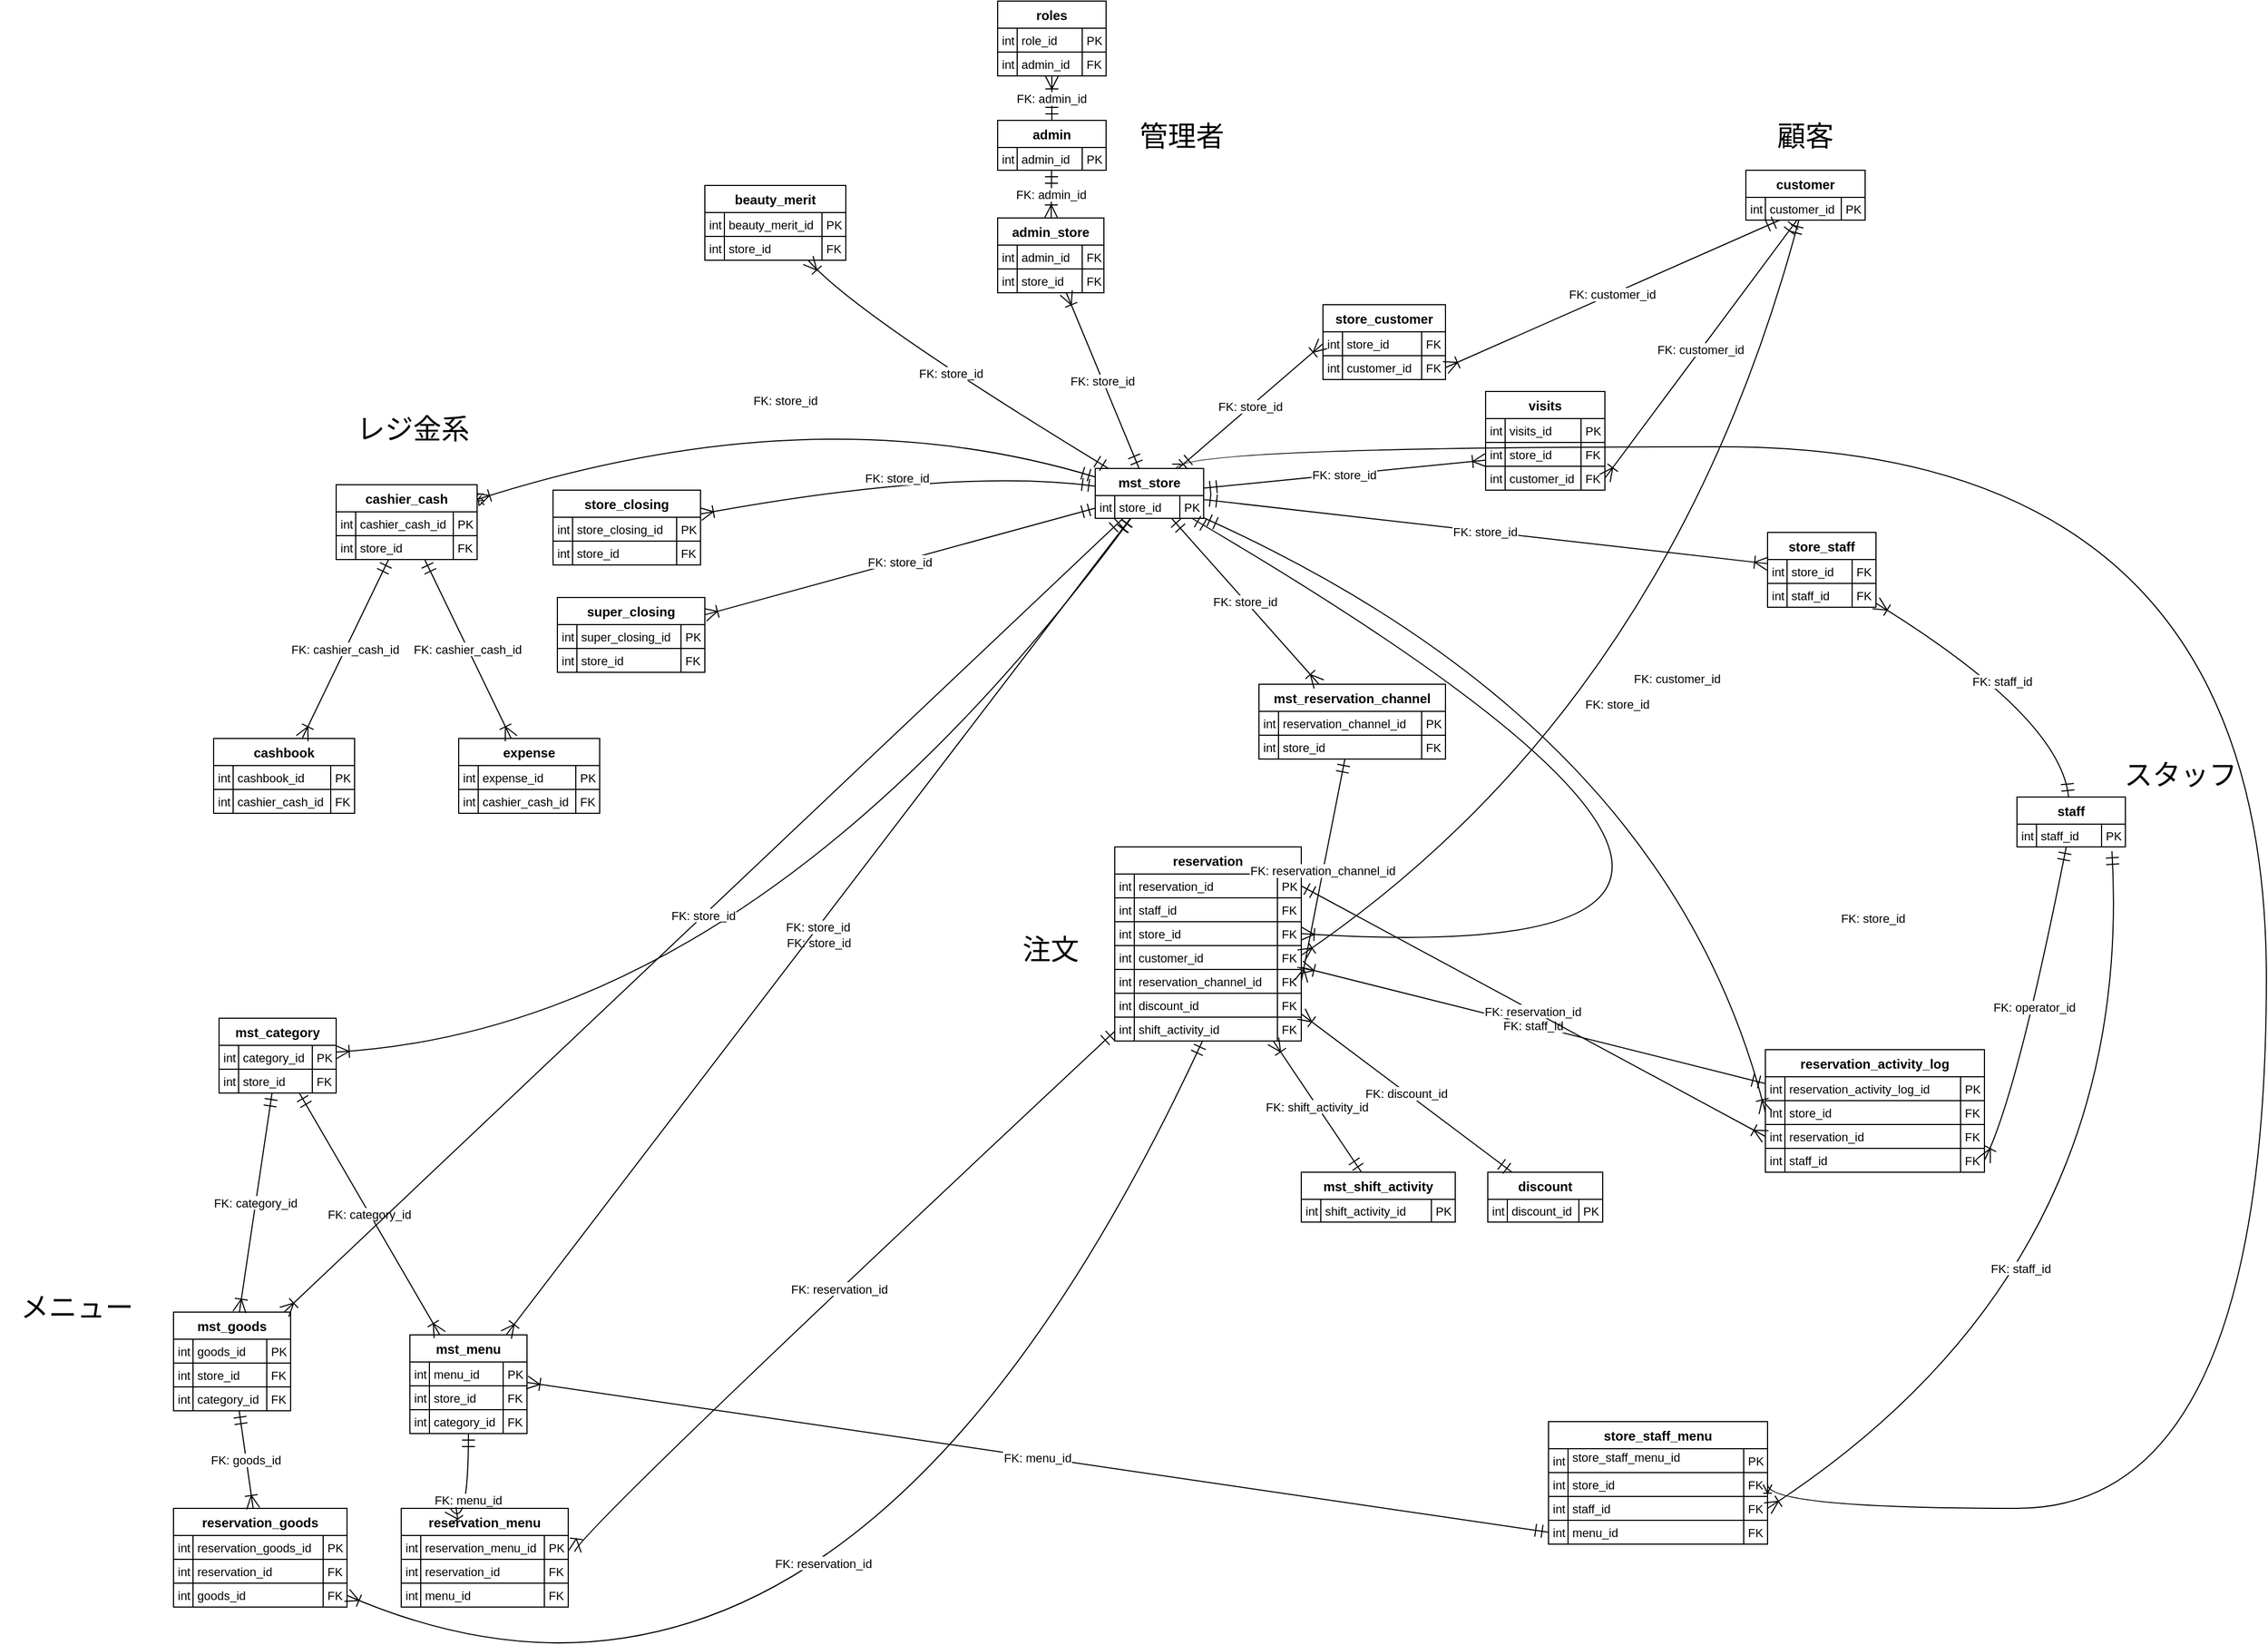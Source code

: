 <mxfile version="26.0.11">
  <diagram id="R2lEEEUBdFMjLlhIrx00" name="Page-1">
    <mxGraphModel dx="1071" dy="2046" grid="1" gridSize="10" guides="1" tooltips="1" connect="1" arrows="1" fold="1" page="1" pageScale="1" pageWidth="850" pageHeight="1100" math="0" shadow="0" extFonts="Permanent Marker^https://fonts.googleapis.com/css?family=Permanent+Marker">
      <root>
        <mxCell id="0" />
        <mxCell id="1" parent="0" />
        <mxCell id="U3Y6qxCmVOaivF_U4p9_-635" style="edgeStyle=orthogonalEdgeStyle;rounded=0;orthogonalLoop=1;jettySize=auto;html=1;exitX=0.75;exitY=0;exitDx=0;exitDy=0;curved=1;entryX=1;entryY=0.5;entryDx=0;entryDy=0;endArrow=ERoneToMany;endFill=0;startArrow=ERone;startFill=0;" edge="1" parent="1" source="U3Y6qxCmVOaivF_U4p9_-306" target="U3Y6qxCmVOaivF_U4p9_-623">
          <mxGeometry relative="1" as="geometry">
            <mxPoint x="2470" y="390" as="targetPoint" />
            <Array as="points">
              <mxPoint x="1525" y="-419" />
              <mxPoint x="2530" y="-419" />
              <mxPoint x="2530" y="560" />
              <mxPoint x="2070" y="560" />
            </Array>
          </mxGeometry>
        </mxCell>
        <mxCell id="U3Y6qxCmVOaivF_U4p9_-306" value="mst_store" style="shape=table;startSize=25;container=1;collapsible=0;childLayout=tableLayout;fixedRows=1;rowLines=1;fontStyle=1;align=center;resizeLast=1;" vertex="1" parent="1">
          <mxGeometry x="1450" y="-399" width="100" height="46" as="geometry" />
        </mxCell>
        <mxCell id="U3Y6qxCmVOaivF_U4p9_-307" style="shape=tableRow;horizontal=0;startSize=0;swimlaneHead=0;swimlaneBody=0;fillColor=none;collapsible=0;dropTarget=0;points=[[0,0.5],[1,0.5]];portConstraint=eastwest;top=0;left=0;right=0;bottom=0;" vertex="1" parent="U3Y6qxCmVOaivF_U4p9_-306">
          <mxGeometry y="25" width="100" height="21" as="geometry" />
        </mxCell>
        <mxCell id="U3Y6qxCmVOaivF_U4p9_-308" value="int" style="shape=partialRectangle;connectable=0;fillColor=none;top=0;left=0;bottom=0;right=0;align=left;spacingLeft=2;overflow=hidden;fontSize=11;" vertex="1" parent="U3Y6qxCmVOaivF_U4p9_-307">
          <mxGeometry width="18" height="21" as="geometry">
            <mxRectangle width="18" height="21" as="alternateBounds" />
          </mxGeometry>
        </mxCell>
        <mxCell id="U3Y6qxCmVOaivF_U4p9_-309" value="store_id" style="shape=partialRectangle;connectable=0;fillColor=none;top=0;left=0;bottom=0;right=0;align=left;spacingLeft=2;overflow=hidden;fontSize=11;" vertex="1" parent="U3Y6qxCmVOaivF_U4p9_-307">
          <mxGeometry x="18" width="60" height="21" as="geometry">
            <mxRectangle width="60" height="21" as="alternateBounds" />
          </mxGeometry>
        </mxCell>
        <mxCell id="U3Y6qxCmVOaivF_U4p9_-310" value="PK" style="shape=partialRectangle;connectable=0;fillColor=none;top=0;left=0;bottom=0;right=0;align=left;spacingLeft=2;overflow=hidden;fontSize=11;" vertex="1" parent="U3Y6qxCmVOaivF_U4p9_-307">
          <mxGeometry x="78" width="22" height="21" as="geometry">
            <mxRectangle width="22" height="21" as="alternateBounds" />
          </mxGeometry>
        </mxCell>
        <mxCell id="U3Y6qxCmVOaivF_U4p9_-311" value="beauty_merit" style="shape=table;startSize=25;container=1;collapsible=0;childLayout=tableLayout;fixedRows=1;rowLines=1;fontStyle=1;align=center;resizeLast=1;" vertex="1" parent="1">
          <mxGeometry x="1090" y="-660" width="130" height="69" as="geometry" />
        </mxCell>
        <mxCell id="U3Y6qxCmVOaivF_U4p9_-312" style="shape=tableRow;horizontal=0;startSize=0;swimlaneHead=0;swimlaneBody=0;fillColor=none;collapsible=0;dropTarget=0;points=[[0,0.5],[1,0.5]];portConstraint=eastwest;top=0;left=0;right=0;bottom=0;" vertex="1" parent="U3Y6qxCmVOaivF_U4p9_-311">
          <mxGeometry y="25" width="130" height="22" as="geometry" />
        </mxCell>
        <mxCell id="U3Y6qxCmVOaivF_U4p9_-313" value="int" style="shape=partialRectangle;connectable=0;fillColor=none;top=0;left=0;bottom=0;right=0;align=left;spacingLeft=2;overflow=hidden;fontSize=11;" vertex="1" parent="U3Y6qxCmVOaivF_U4p9_-312">
          <mxGeometry width="18" height="22" as="geometry">
            <mxRectangle width="18" height="22" as="alternateBounds" />
          </mxGeometry>
        </mxCell>
        <mxCell id="U3Y6qxCmVOaivF_U4p9_-314" value="beauty_merit_id" style="shape=partialRectangle;connectable=0;fillColor=none;top=0;left=0;bottom=0;right=0;align=left;spacingLeft=2;overflow=hidden;fontSize=11;" vertex="1" parent="U3Y6qxCmVOaivF_U4p9_-312">
          <mxGeometry x="18" width="90" height="22" as="geometry">
            <mxRectangle width="90" height="22" as="alternateBounds" />
          </mxGeometry>
        </mxCell>
        <mxCell id="U3Y6qxCmVOaivF_U4p9_-315" value="PK" style="shape=partialRectangle;connectable=0;fillColor=none;top=0;left=0;bottom=0;right=0;align=left;spacingLeft=2;overflow=hidden;fontSize=11;" vertex="1" parent="U3Y6qxCmVOaivF_U4p9_-312">
          <mxGeometry x="108" width="22" height="22" as="geometry">
            <mxRectangle width="22" height="22" as="alternateBounds" />
          </mxGeometry>
        </mxCell>
        <mxCell id="U3Y6qxCmVOaivF_U4p9_-316" style="shape=tableRow;horizontal=0;startSize=0;swimlaneHead=0;swimlaneBody=0;fillColor=none;collapsible=0;dropTarget=0;points=[[0,0.5],[1,0.5]];portConstraint=eastwest;top=0;left=0;right=0;bottom=0;" vertex="1" parent="U3Y6qxCmVOaivF_U4p9_-311">
          <mxGeometry y="47" width="130" height="22" as="geometry" />
        </mxCell>
        <mxCell id="U3Y6qxCmVOaivF_U4p9_-317" value="int" style="shape=partialRectangle;connectable=0;fillColor=none;top=0;left=0;bottom=0;right=0;align=left;spacingLeft=2;overflow=hidden;fontSize=11;" vertex="1" parent="U3Y6qxCmVOaivF_U4p9_-316">
          <mxGeometry width="18" height="22" as="geometry">
            <mxRectangle width="18" height="22" as="alternateBounds" />
          </mxGeometry>
        </mxCell>
        <mxCell id="U3Y6qxCmVOaivF_U4p9_-318" value="store_id" style="shape=partialRectangle;connectable=0;fillColor=none;top=0;left=0;bottom=0;right=0;align=left;spacingLeft=2;overflow=hidden;fontSize=11;" vertex="1" parent="U3Y6qxCmVOaivF_U4p9_-316">
          <mxGeometry x="18" width="90" height="22" as="geometry">
            <mxRectangle width="90" height="22" as="alternateBounds" />
          </mxGeometry>
        </mxCell>
        <mxCell id="U3Y6qxCmVOaivF_U4p9_-319" value="FK" style="shape=partialRectangle;connectable=0;fillColor=none;top=0;left=0;bottom=0;right=0;align=left;spacingLeft=2;overflow=hidden;fontSize=11;" vertex="1" parent="U3Y6qxCmVOaivF_U4p9_-316">
          <mxGeometry x="108" width="22" height="22" as="geometry">
            <mxRectangle width="22" height="22" as="alternateBounds" />
          </mxGeometry>
        </mxCell>
        <mxCell id="U3Y6qxCmVOaivF_U4p9_-356" value="customer" style="shape=table;startSize=25;container=1;collapsible=0;childLayout=tableLayout;fixedRows=1;rowLines=1;fontStyle=1;align=center;resizeLast=1;" vertex="1" parent="1">
          <mxGeometry x="2050" y="-674" width="110" height="46" as="geometry" />
        </mxCell>
        <mxCell id="U3Y6qxCmVOaivF_U4p9_-357" style="shape=tableRow;horizontal=0;startSize=0;swimlaneHead=0;swimlaneBody=0;fillColor=none;collapsible=0;dropTarget=0;points=[[0,0.5],[1,0.5]];portConstraint=eastwest;top=0;left=0;right=0;bottom=0;" vertex="1" parent="U3Y6qxCmVOaivF_U4p9_-356">
          <mxGeometry y="25" width="110" height="21" as="geometry" />
        </mxCell>
        <mxCell id="U3Y6qxCmVOaivF_U4p9_-358" value="int" style="shape=partialRectangle;connectable=0;fillColor=none;top=0;left=0;bottom=0;right=0;align=left;spacingLeft=2;overflow=hidden;fontSize=11;" vertex="1" parent="U3Y6qxCmVOaivF_U4p9_-357">
          <mxGeometry width="18" height="21" as="geometry">
            <mxRectangle width="18" height="21" as="alternateBounds" />
          </mxGeometry>
        </mxCell>
        <mxCell id="U3Y6qxCmVOaivF_U4p9_-359" value="customer_id" style="shape=partialRectangle;connectable=0;fillColor=none;top=0;left=0;bottom=0;right=0;align=left;spacingLeft=2;overflow=hidden;fontSize=11;" vertex="1" parent="U3Y6qxCmVOaivF_U4p9_-357">
          <mxGeometry x="18" width="70" height="21" as="geometry">
            <mxRectangle width="70" height="21" as="alternateBounds" />
          </mxGeometry>
        </mxCell>
        <mxCell id="U3Y6qxCmVOaivF_U4p9_-360" value="PK" style="shape=partialRectangle;connectable=0;fillColor=none;top=0;left=0;bottom=0;right=0;align=left;spacingLeft=2;overflow=hidden;fontSize=11;" vertex="1" parent="U3Y6qxCmVOaivF_U4p9_-357">
          <mxGeometry x="88" width="22" height="21" as="geometry">
            <mxRectangle width="22" height="21" as="alternateBounds" />
          </mxGeometry>
        </mxCell>
        <mxCell id="U3Y6qxCmVOaivF_U4p9_-361" value="store_customer" style="shape=table;startSize=25;container=1;collapsible=0;childLayout=tableLayout;fixedRows=1;rowLines=1;fontStyle=1;align=center;resizeLast=1;" vertex="1" parent="1">
          <mxGeometry x="1660" y="-550" width="113" height="69" as="geometry" />
        </mxCell>
        <mxCell id="U3Y6qxCmVOaivF_U4p9_-362" style="shape=tableRow;horizontal=0;startSize=0;swimlaneHead=0;swimlaneBody=0;fillColor=none;collapsible=0;dropTarget=0;points=[[0,0.5],[1,0.5]];portConstraint=eastwest;top=0;left=0;right=0;bottom=0;" vertex="1" parent="U3Y6qxCmVOaivF_U4p9_-361">
          <mxGeometry y="25" width="113" height="22" as="geometry" />
        </mxCell>
        <mxCell id="U3Y6qxCmVOaivF_U4p9_-363" value="int" style="shape=partialRectangle;connectable=0;fillColor=none;top=0;left=0;bottom=0;right=0;align=left;spacingLeft=2;overflow=hidden;fontSize=11;" vertex="1" parent="U3Y6qxCmVOaivF_U4p9_-362">
          <mxGeometry width="18" height="22" as="geometry">
            <mxRectangle width="18" height="22" as="alternateBounds" />
          </mxGeometry>
        </mxCell>
        <mxCell id="U3Y6qxCmVOaivF_U4p9_-364" value="store_id" style="shape=partialRectangle;connectable=0;fillColor=none;top=0;left=0;bottom=0;right=0;align=left;spacingLeft=2;overflow=hidden;fontSize=11;" vertex="1" parent="U3Y6qxCmVOaivF_U4p9_-362">
          <mxGeometry x="18" width="73" height="22" as="geometry">
            <mxRectangle width="73" height="22" as="alternateBounds" />
          </mxGeometry>
        </mxCell>
        <mxCell id="U3Y6qxCmVOaivF_U4p9_-365" value="FK" style="shape=partialRectangle;connectable=0;fillColor=none;top=0;left=0;bottom=0;right=0;align=left;spacingLeft=2;overflow=hidden;fontSize=11;" vertex="1" parent="U3Y6qxCmVOaivF_U4p9_-362">
          <mxGeometry x="91" width="22" height="22" as="geometry">
            <mxRectangle width="22" height="22" as="alternateBounds" />
          </mxGeometry>
        </mxCell>
        <mxCell id="U3Y6qxCmVOaivF_U4p9_-366" style="shape=tableRow;horizontal=0;startSize=0;swimlaneHead=0;swimlaneBody=0;fillColor=none;collapsible=0;dropTarget=0;points=[[0,0.5],[1,0.5]];portConstraint=eastwest;top=0;left=0;right=0;bottom=0;" vertex="1" parent="U3Y6qxCmVOaivF_U4p9_-361">
          <mxGeometry y="47" width="113" height="22" as="geometry" />
        </mxCell>
        <mxCell id="U3Y6qxCmVOaivF_U4p9_-367" value="int" style="shape=partialRectangle;connectable=0;fillColor=none;top=0;left=0;bottom=0;right=0;align=left;spacingLeft=2;overflow=hidden;fontSize=11;" vertex="1" parent="U3Y6qxCmVOaivF_U4p9_-366">
          <mxGeometry width="18" height="22" as="geometry">
            <mxRectangle width="18" height="22" as="alternateBounds" />
          </mxGeometry>
        </mxCell>
        <mxCell id="U3Y6qxCmVOaivF_U4p9_-368" value="customer_id" style="shape=partialRectangle;connectable=0;fillColor=none;top=0;left=0;bottom=0;right=0;align=left;spacingLeft=2;overflow=hidden;fontSize=11;" vertex="1" parent="U3Y6qxCmVOaivF_U4p9_-366">
          <mxGeometry x="18" width="73" height="22" as="geometry">
            <mxRectangle width="73" height="22" as="alternateBounds" />
          </mxGeometry>
        </mxCell>
        <mxCell id="U3Y6qxCmVOaivF_U4p9_-369" value="FK" style="shape=partialRectangle;connectable=0;fillColor=none;top=0;left=0;bottom=0;right=0;align=left;spacingLeft=2;overflow=hidden;fontSize=11;" vertex="1" parent="U3Y6qxCmVOaivF_U4p9_-366">
          <mxGeometry x="91" width="22" height="22" as="geometry">
            <mxRectangle width="22" height="22" as="alternateBounds" />
          </mxGeometry>
        </mxCell>
        <mxCell id="U3Y6qxCmVOaivF_U4p9_-370" value="mst_category" style="shape=table;startSize=25;container=1;collapsible=0;childLayout=tableLayout;fixedRows=1;rowLines=1;fontStyle=1;align=center;resizeLast=1;" vertex="1" parent="1">
          <mxGeometry x="642" y="108" width="108" height="69" as="geometry" />
        </mxCell>
        <mxCell id="U3Y6qxCmVOaivF_U4p9_-371" style="shape=tableRow;horizontal=0;startSize=0;swimlaneHead=0;swimlaneBody=0;fillColor=none;collapsible=0;dropTarget=0;points=[[0,0.5],[1,0.5]];portConstraint=eastwest;top=0;left=0;right=0;bottom=0;" vertex="1" parent="U3Y6qxCmVOaivF_U4p9_-370">
          <mxGeometry y="25" width="108" height="22" as="geometry" />
        </mxCell>
        <mxCell id="U3Y6qxCmVOaivF_U4p9_-372" value="int" style="shape=partialRectangle;connectable=0;fillColor=none;top=0;left=0;bottom=0;right=0;align=left;spacingLeft=2;overflow=hidden;fontSize=11;" vertex="1" parent="U3Y6qxCmVOaivF_U4p9_-371">
          <mxGeometry width="18" height="22" as="geometry">
            <mxRectangle width="18" height="22" as="alternateBounds" />
          </mxGeometry>
        </mxCell>
        <mxCell id="U3Y6qxCmVOaivF_U4p9_-373" value="category_id" style="shape=partialRectangle;connectable=0;fillColor=none;top=0;left=0;bottom=0;right=0;align=left;spacingLeft=2;overflow=hidden;fontSize=11;" vertex="1" parent="U3Y6qxCmVOaivF_U4p9_-371">
          <mxGeometry x="18" width="68" height="22" as="geometry">
            <mxRectangle width="68" height="22" as="alternateBounds" />
          </mxGeometry>
        </mxCell>
        <mxCell id="U3Y6qxCmVOaivF_U4p9_-374" value="PK" style="shape=partialRectangle;connectable=0;fillColor=none;top=0;left=0;bottom=0;right=0;align=left;spacingLeft=2;overflow=hidden;fontSize=11;" vertex="1" parent="U3Y6qxCmVOaivF_U4p9_-371">
          <mxGeometry x="86" width="22" height="22" as="geometry">
            <mxRectangle width="22" height="22" as="alternateBounds" />
          </mxGeometry>
        </mxCell>
        <mxCell id="U3Y6qxCmVOaivF_U4p9_-375" style="shape=tableRow;horizontal=0;startSize=0;swimlaneHead=0;swimlaneBody=0;fillColor=none;collapsible=0;dropTarget=0;points=[[0,0.5],[1,0.5]];portConstraint=eastwest;top=0;left=0;right=0;bottom=0;" vertex="1" parent="U3Y6qxCmVOaivF_U4p9_-370">
          <mxGeometry y="47" width="108" height="22" as="geometry" />
        </mxCell>
        <mxCell id="U3Y6qxCmVOaivF_U4p9_-376" value="int" style="shape=partialRectangle;connectable=0;fillColor=none;top=0;left=0;bottom=0;right=0;align=left;spacingLeft=2;overflow=hidden;fontSize=11;" vertex="1" parent="U3Y6qxCmVOaivF_U4p9_-375">
          <mxGeometry width="18" height="22" as="geometry">
            <mxRectangle width="18" height="22" as="alternateBounds" />
          </mxGeometry>
        </mxCell>
        <mxCell id="U3Y6qxCmVOaivF_U4p9_-377" value="store_id" style="shape=partialRectangle;connectable=0;fillColor=none;top=0;left=0;bottom=0;right=0;align=left;spacingLeft=2;overflow=hidden;fontSize=11;" vertex="1" parent="U3Y6qxCmVOaivF_U4p9_-375">
          <mxGeometry x="18" width="68" height="22" as="geometry">
            <mxRectangle width="68" height="22" as="alternateBounds" />
          </mxGeometry>
        </mxCell>
        <mxCell id="U3Y6qxCmVOaivF_U4p9_-378" value="FK" style="shape=partialRectangle;connectable=0;fillColor=none;top=0;left=0;bottom=0;right=0;align=left;spacingLeft=2;overflow=hidden;fontSize=11;" vertex="1" parent="U3Y6qxCmVOaivF_U4p9_-375">
          <mxGeometry x="86" width="22" height="22" as="geometry">
            <mxRectangle width="22" height="22" as="alternateBounds" />
          </mxGeometry>
        </mxCell>
        <mxCell id="U3Y6qxCmVOaivF_U4p9_-379" value="mst_menu" style="shape=table;startSize=25;container=1;collapsible=0;childLayout=tableLayout;fixedRows=1;rowLines=1;fontStyle=1;align=center;resizeLast=1;" vertex="1" parent="1">
          <mxGeometry x="818" y="400" width="108" height="91" as="geometry" />
        </mxCell>
        <mxCell id="U3Y6qxCmVOaivF_U4p9_-380" style="shape=tableRow;horizontal=0;startSize=0;swimlaneHead=0;swimlaneBody=0;fillColor=none;collapsible=0;dropTarget=0;points=[[0,0.5],[1,0.5]];portConstraint=eastwest;top=0;left=0;right=0;bottom=0;" vertex="1" parent="U3Y6qxCmVOaivF_U4p9_-379">
          <mxGeometry y="25" width="108" height="22" as="geometry" />
        </mxCell>
        <mxCell id="U3Y6qxCmVOaivF_U4p9_-381" value="int" style="shape=partialRectangle;connectable=0;fillColor=none;top=0;left=0;bottom=0;right=0;align=left;spacingLeft=2;overflow=hidden;fontSize=11;" vertex="1" parent="U3Y6qxCmVOaivF_U4p9_-380">
          <mxGeometry width="18" height="22" as="geometry">
            <mxRectangle width="18" height="22" as="alternateBounds" />
          </mxGeometry>
        </mxCell>
        <mxCell id="U3Y6qxCmVOaivF_U4p9_-382" value="menu_id" style="shape=partialRectangle;connectable=0;fillColor=none;top=0;left=0;bottom=0;right=0;align=left;spacingLeft=2;overflow=hidden;fontSize=11;" vertex="1" parent="U3Y6qxCmVOaivF_U4p9_-380">
          <mxGeometry x="18" width="68" height="22" as="geometry">
            <mxRectangle width="68" height="22" as="alternateBounds" />
          </mxGeometry>
        </mxCell>
        <mxCell id="U3Y6qxCmVOaivF_U4p9_-383" value="PK" style="shape=partialRectangle;connectable=0;fillColor=none;top=0;left=0;bottom=0;right=0;align=left;spacingLeft=2;overflow=hidden;fontSize=11;" vertex="1" parent="U3Y6qxCmVOaivF_U4p9_-380">
          <mxGeometry x="86" width="22" height="22" as="geometry">
            <mxRectangle width="22" height="22" as="alternateBounds" />
          </mxGeometry>
        </mxCell>
        <mxCell id="U3Y6qxCmVOaivF_U4p9_-384" style="shape=tableRow;horizontal=0;startSize=0;swimlaneHead=0;swimlaneBody=0;fillColor=none;collapsible=0;dropTarget=0;points=[[0,0.5],[1,0.5]];portConstraint=eastwest;top=0;left=0;right=0;bottom=0;" vertex="1" parent="U3Y6qxCmVOaivF_U4p9_-379">
          <mxGeometry y="47" width="108" height="22" as="geometry" />
        </mxCell>
        <mxCell id="U3Y6qxCmVOaivF_U4p9_-385" value="int" style="shape=partialRectangle;connectable=0;fillColor=none;top=0;left=0;bottom=0;right=0;align=left;spacingLeft=2;overflow=hidden;fontSize=11;" vertex="1" parent="U3Y6qxCmVOaivF_U4p9_-384">
          <mxGeometry width="18" height="22" as="geometry">
            <mxRectangle width="18" height="22" as="alternateBounds" />
          </mxGeometry>
        </mxCell>
        <mxCell id="U3Y6qxCmVOaivF_U4p9_-386" value="store_id" style="shape=partialRectangle;connectable=0;fillColor=none;top=0;left=0;bottom=0;right=0;align=left;spacingLeft=2;overflow=hidden;fontSize=11;" vertex="1" parent="U3Y6qxCmVOaivF_U4p9_-384">
          <mxGeometry x="18" width="68" height="22" as="geometry">
            <mxRectangle width="68" height="22" as="alternateBounds" />
          </mxGeometry>
        </mxCell>
        <mxCell id="U3Y6qxCmVOaivF_U4p9_-387" value="FK" style="shape=partialRectangle;connectable=0;fillColor=none;top=0;left=0;bottom=0;right=0;align=left;spacingLeft=2;overflow=hidden;fontSize=11;" vertex="1" parent="U3Y6qxCmVOaivF_U4p9_-384">
          <mxGeometry x="86" width="22" height="22" as="geometry">
            <mxRectangle width="22" height="22" as="alternateBounds" />
          </mxGeometry>
        </mxCell>
        <mxCell id="U3Y6qxCmVOaivF_U4p9_-388" style="shape=tableRow;horizontal=0;startSize=0;swimlaneHead=0;swimlaneBody=0;fillColor=none;collapsible=0;dropTarget=0;points=[[0,0.5],[1,0.5]];portConstraint=eastwest;top=0;left=0;right=0;bottom=0;" vertex="1" parent="U3Y6qxCmVOaivF_U4p9_-379">
          <mxGeometry y="69" width="108" height="22" as="geometry" />
        </mxCell>
        <mxCell id="U3Y6qxCmVOaivF_U4p9_-389" value="int" style="shape=partialRectangle;connectable=0;fillColor=none;top=0;left=0;bottom=0;right=0;align=left;spacingLeft=2;overflow=hidden;fontSize=11;" vertex="1" parent="U3Y6qxCmVOaivF_U4p9_-388">
          <mxGeometry width="18" height="22" as="geometry">
            <mxRectangle width="18" height="22" as="alternateBounds" />
          </mxGeometry>
        </mxCell>
        <mxCell id="U3Y6qxCmVOaivF_U4p9_-390" value="category_id" style="shape=partialRectangle;connectable=0;fillColor=none;top=0;left=0;bottom=0;right=0;align=left;spacingLeft=2;overflow=hidden;fontSize=11;" vertex="1" parent="U3Y6qxCmVOaivF_U4p9_-388">
          <mxGeometry x="18" width="68" height="22" as="geometry">
            <mxRectangle width="68" height="22" as="alternateBounds" />
          </mxGeometry>
        </mxCell>
        <mxCell id="U3Y6qxCmVOaivF_U4p9_-391" value="FK" style="shape=partialRectangle;connectable=0;fillColor=none;top=0;left=0;bottom=0;right=0;align=left;spacingLeft=2;overflow=hidden;fontSize=11;" vertex="1" parent="U3Y6qxCmVOaivF_U4p9_-388">
          <mxGeometry x="86" width="22" height="22" as="geometry">
            <mxRectangle width="22" height="22" as="alternateBounds" />
          </mxGeometry>
        </mxCell>
        <mxCell id="U3Y6qxCmVOaivF_U4p9_-392" value="mst_reservation_channel" style="shape=table;startSize=25;container=1;collapsible=0;childLayout=tableLayout;fixedRows=1;rowLines=1;fontStyle=1;align=center;resizeLast=1;" vertex="1" parent="1">
          <mxGeometry x="1601" y="-200" width="172" height="69" as="geometry" />
        </mxCell>
        <mxCell id="U3Y6qxCmVOaivF_U4p9_-393" style="shape=tableRow;horizontal=0;startSize=0;swimlaneHead=0;swimlaneBody=0;fillColor=none;collapsible=0;dropTarget=0;points=[[0,0.5],[1,0.5]];portConstraint=eastwest;top=0;left=0;right=0;bottom=0;" vertex="1" parent="U3Y6qxCmVOaivF_U4p9_-392">
          <mxGeometry y="25" width="172" height="22" as="geometry" />
        </mxCell>
        <mxCell id="U3Y6qxCmVOaivF_U4p9_-394" value="int" style="shape=partialRectangle;connectable=0;fillColor=none;top=0;left=0;bottom=0;right=0;align=left;spacingLeft=2;overflow=hidden;fontSize=11;" vertex="1" parent="U3Y6qxCmVOaivF_U4p9_-393">
          <mxGeometry width="18" height="22" as="geometry">
            <mxRectangle width="18" height="22" as="alternateBounds" />
          </mxGeometry>
        </mxCell>
        <mxCell id="U3Y6qxCmVOaivF_U4p9_-395" value="reservation_channel_id" style="shape=partialRectangle;connectable=0;fillColor=none;top=0;left=0;bottom=0;right=0;align=left;spacingLeft=2;overflow=hidden;fontSize=11;" vertex="1" parent="U3Y6qxCmVOaivF_U4p9_-393">
          <mxGeometry x="18" width="132" height="22" as="geometry">
            <mxRectangle width="132" height="22" as="alternateBounds" />
          </mxGeometry>
        </mxCell>
        <mxCell id="U3Y6qxCmVOaivF_U4p9_-396" value="PK" style="shape=partialRectangle;connectable=0;fillColor=none;top=0;left=0;bottom=0;right=0;align=left;spacingLeft=2;overflow=hidden;fontSize=11;" vertex="1" parent="U3Y6qxCmVOaivF_U4p9_-393">
          <mxGeometry x="150" width="22" height="22" as="geometry">
            <mxRectangle width="22" height="22" as="alternateBounds" />
          </mxGeometry>
        </mxCell>
        <mxCell id="U3Y6qxCmVOaivF_U4p9_-397" style="shape=tableRow;horizontal=0;startSize=0;swimlaneHead=0;swimlaneBody=0;fillColor=none;collapsible=0;dropTarget=0;points=[[0,0.5],[1,0.5]];portConstraint=eastwest;top=0;left=0;right=0;bottom=0;" vertex="1" parent="U3Y6qxCmVOaivF_U4p9_-392">
          <mxGeometry y="47" width="172" height="22" as="geometry" />
        </mxCell>
        <mxCell id="U3Y6qxCmVOaivF_U4p9_-398" value="int" style="shape=partialRectangle;connectable=0;fillColor=none;top=0;left=0;bottom=0;right=0;align=left;spacingLeft=2;overflow=hidden;fontSize=11;" vertex="1" parent="U3Y6qxCmVOaivF_U4p9_-397">
          <mxGeometry width="18" height="22" as="geometry">
            <mxRectangle width="18" height="22" as="alternateBounds" />
          </mxGeometry>
        </mxCell>
        <mxCell id="U3Y6qxCmVOaivF_U4p9_-399" value="store_id" style="shape=partialRectangle;connectable=0;fillColor=none;top=0;left=0;bottom=0;right=0;align=left;spacingLeft=2;overflow=hidden;fontSize=11;" vertex="1" parent="U3Y6qxCmVOaivF_U4p9_-397">
          <mxGeometry x="18" width="132" height="22" as="geometry">
            <mxRectangle width="132" height="22" as="alternateBounds" />
          </mxGeometry>
        </mxCell>
        <mxCell id="U3Y6qxCmVOaivF_U4p9_-400" value="FK" style="shape=partialRectangle;connectable=0;fillColor=none;top=0;left=0;bottom=0;right=0;align=left;spacingLeft=2;overflow=hidden;fontSize=11;" vertex="1" parent="U3Y6qxCmVOaivF_U4p9_-397">
          <mxGeometry x="150" width="22" height="22" as="geometry">
            <mxRectangle width="22" height="22" as="alternateBounds" />
          </mxGeometry>
        </mxCell>
        <mxCell id="U3Y6qxCmVOaivF_U4p9_-401" value="discount" style="shape=table;startSize=25;container=1;collapsible=0;childLayout=tableLayout;fixedRows=1;rowLines=1;fontStyle=1;align=center;resizeLast=1;" vertex="1" parent="1">
          <mxGeometry x="1812" y="250" width="106" height="46" as="geometry" />
        </mxCell>
        <mxCell id="U3Y6qxCmVOaivF_U4p9_-402" style="shape=tableRow;horizontal=0;startSize=0;swimlaneHead=0;swimlaneBody=0;fillColor=none;collapsible=0;dropTarget=0;points=[[0,0.5],[1,0.5]];portConstraint=eastwest;top=0;left=0;right=0;bottom=0;" vertex="1" parent="U3Y6qxCmVOaivF_U4p9_-401">
          <mxGeometry y="25" width="106" height="21" as="geometry" />
        </mxCell>
        <mxCell id="U3Y6qxCmVOaivF_U4p9_-403" value="int" style="shape=partialRectangle;connectable=0;fillColor=none;top=0;left=0;bottom=0;right=0;align=left;spacingLeft=2;overflow=hidden;fontSize=11;" vertex="1" parent="U3Y6qxCmVOaivF_U4p9_-402">
          <mxGeometry width="18" height="21" as="geometry">
            <mxRectangle width="18" height="21" as="alternateBounds" />
          </mxGeometry>
        </mxCell>
        <mxCell id="U3Y6qxCmVOaivF_U4p9_-404" value="discount_id" style="shape=partialRectangle;connectable=0;fillColor=none;top=0;left=0;bottom=0;right=0;align=left;spacingLeft=2;overflow=hidden;fontSize=11;" vertex="1" parent="U3Y6qxCmVOaivF_U4p9_-402">
          <mxGeometry x="18" width="66" height="21" as="geometry">
            <mxRectangle width="66" height="21" as="alternateBounds" />
          </mxGeometry>
        </mxCell>
        <mxCell id="U3Y6qxCmVOaivF_U4p9_-405" value="PK" style="shape=partialRectangle;connectable=0;fillColor=none;top=0;left=0;bottom=0;right=0;align=left;spacingLeft=2;overflow=hidden;fontSize=11;" vertex="1" parent="U3Y6qxCmVOaivF_U4p9_-402">
          <mxGeometry x="84" width="22" height="21" as="geometry">
            <mxRectangle width="22" height="21" as="alternateBounds" />
          </mxGeometry>
        </mxCell>
        <mxCell id="U3Y6qxCmVOaivF_U4p9_-406" value="mst_shift_activity" style="shape=table;startSize=25;container=1;collapsible=0;childLayout=tableLayout;fixedRows=1;rowLines=1;fontStyle=1;align=center;resizeLast=1;" vertex="1" parent="1">
          <mxGeometry x="1640" y="250" width="142" height="46" as="geometry" />
        </mxCell>
        <mxCell id="U3Y6qxCmVOaivF_U4p9_-407" style="shape=tableRow;horizontal=0;startSize=0;swimlaneHead=0;swimlaneBody=0;fillColor=none;collapsible=0;dropTarget=0;points=[[0,0.5],[1,0.5]];portConstraint=eastwest;top=0;left=0;right=0;bottom=0;" vertex="1" parent="U3Y6qxCmVOaivF_U4p9_-406">
          <mxGeometry y="25" width="142" height="21" as="geometry" />
        </mxCell>
        <mxCell id="U3Y6qxCmVOaivF_U4p9_-408" value="int" style="shape=partialRectangle;connectable=0;fillColor=none;top=0;left=0;bottom=0;right=0;align=left;spacingLeft=2;overflow=hidden;fontSize=11;" vertex="1" parent="U3Y6qxCmVOaivF_U4p9_-407">
          <mxGeometry width="18" height="21" as="geometry">
            <mxRectangle width="18" height="21" as="alternateBounds" />
          </mxGeometry>
        </mxCell>
        <mxCell id="U3Y6qxCmVOaivF_U4p9_-409" value="shift_activity_id" style="shape=partialRectangle;connectable=0;fillColor=none;top=0;left=0;bottom=0;right=0;align=left;spacingLeft=2;overflow=hidden;fontSize=11;" vertex="1" parent="U3Y6qxCmVOaivF_U4p9_-407">
          <mxGeometry x="18" width="102" height="21" as="geometry">
            <mxRectangle width="102" height="21" as="alternateBounds" />
          </mxGeometry>
        </mxCell>
        <mxCell id="U3Y6qxCmVOaivF_U4p9_-410" value="PK" style="shape=partialRectangle;connectable=0;fillColor=none;top=0;left=0;bottom=0;right=0;align=left;spacingLeft=2;overflow=hidden;fontSize=11;" vertex="1" parent="U3Y6qxCmVOaivF_U4p9_-407">
          <mxGeometry x="120" width="22" height="21" as="geometry">
            <mxRectangle width="22" height="21" as="alternateBounds" />
          </mxGeometry>
        </mxCell>
        <mxCell id="U3Y6qxCmVOaivF_U4p9_-411" value="reservation" style="shape=table;startSize=25;container=1;collapsible=0;childLayout=tableLayout;fixedRows=1;rowLines=1;fontStyle=1;align=center;resizeLast=1;" vertex="1" parent="1">
          <mxGeometry x="1468" y="-50" width="172" height="179" as="geometry" />
        </mxCell>
        <mxCell id="U3Y6qxCmVOaivF_U4p9_-412" style="shape=tableRow;horizontal=0;startSize=0;swimlaneHead=0;swimlaneBody=0;fillColor=none;collapsible=0;dropTarget=0;points=[[0,0.5],[1,0.5]];portConstraint=eastwest;top=0;left=0;right=0;bottom=0;" vertex="1" parent="U3Y6qxCmVOaivF_U4p9_-411">
          <mxGeometry y="25" width="172" height="22" as="geometry" />
        </mxCell>
        <mxCell id="U3Y6qxCmVOaivF_U4p9_-413" value="int" style="shape=partialRectangle;connectable=0;fillColor=none;top=0;left=0;bottom=0;right=0;align=left;spacingLeft=2;overflow=hidden;fontSize=11;" vertex="1" parent="U3Y6qxCmVOaivF_U4p9_-412">
          <mxGeometry width="18" height="22" as="geometry">
            <mxRectangle width="18" height="22" as="alternateBounds" />
          </mxGeometry>
        </mxCell>
        <mxCell id="U3Y6qxCmVOaivF_U4p9_-414" value="reservation_id" style="shape=partialRectangle;connectable=0;fillColor=none;top=0;left=0;bottom=0;right=0;align=left;spacingLeft=2;overflow=hidden;fontSize=11;" vertex="1" parent="U3Y6qxCmVOaivF_U4p9_-412">
          <mxGeometry x="18" width="132" height="22" as="geometry">
            <mxRectangle width="132" height="22" as="alternateBounds" />
          </mxGeometry>
        </mxCell>
        <mxCell id="U3Y6qxCmVOaivF_U4p9_-415" value="PK" style="shape=partialRectangle;connectable=0;fillColor=none;top=0;left=0;bottom=0;right=0;align=left;spacingLeft=2;overflow=hidden;fontSize=11;" vertex="1" parent="U3Y6qxCmVOaivF_U4p9_-412">
          <mxGeometry x="150" width="22" height="22" as="geometry">
            <mxRectangle width="22" height="22" as="alternateBounds" />
          </mxGeometry>
        </mxCell>
        <mxCell id="U3Y6qxCmVOaivF_U4p9_-416" style="shape=tableRow;horizontal=0;startSize=0;swimlaneHead=0;swimlaneBody=0;fillColor=none;collapsible=0;dropTarget=0;points=[[0,0.5],[1,0.5]];portConstraint=eastwest;top=0;left=0;right=0;bottom=0;" vertex="1" parent="U3Y6qxCmVOaivF_U4p9_-411">
          <mxGeometry y="47" width="172" height="22" as="geometry" />
        </mxCell>
        <mxCell id="U3Y6qxCmVOaivF_U4p9_-417" value="int" style="shape=partialRectangle;connectable=0;fillColor=none;top=0;left=0;bottom=0;right=0;align=left;spacingLeft=2;overflow=hidden;fontSize=11;" vertex="1" parent="U3Y6qxCmVOaivF_U4p9_-416">
          <mxGeometry width="18" height="22" as="geometry">
            <mxRectangle width="18" height="22" as="alternateBounds" />
          </mxGeometry>
        </mxCell>
        <mxCell id="U3Y6qxCmVOaivF_U4p9_-418" value="staff_id" style="shape=partialRectangle;connectable=0;fillColor=none;top=0;left=0;bottom=0;right=0;align=left;spacingLeft=2;overflow=hidden;fontSize=11;" vertex="1" parent="U3Y6qxCmVOaivF_U4p9_-416">
          <mxGeometry x="18" width="132" height="22" as="geometry">
            <mxRectangle width="132" height="22" as="alternateBounds" />
          </mxGeometry>
        </mxCell>
        <mxCell id="U3Y6qxCmVOaivF_U4p9_-419" value="FK" style="shape=partialRectangle;connectable=0;fillColor=none;top=0;left=0;bottom=0;right=0;align=left;spacingLeft=2;overflow=hidden;fontSize=11;" vertex="1" parent="U3Y6qxCmVOaivF_U4p9_-416">
          <mxGeometry x="150" width="22" height="22" as="geometry">
            <mxRectangle width="22" height="22" as="alternateBounds" />
          </mxGeometry>
        </mxCell>
        <mxCell id="U3Y6qxCmVOaivF_U4p9_-420" style="shape=tableRow;horizontal=0;startSize=0;swimlaneHead=0;swimlaneBody=0;fillColor=none;collapsible=0;dropTarget=0;points=[[0,0.5],[1,0.5]];portConstraint=eastwest;top=0;left=0;right=0;bottom=0;" vertex="1" parent="U3Y6qxCmVOaivF_U4p9_-411">
          <mxGeometry y="69" width="172" height="22" as="geometry" />
        </mxCell>
        <mxCell id="U3Y6qxCmVOaivF_U4p9_-421" value="int" style="shape=partialRectangle;connectable=0;fillColor=none;top=0;left=0;bottom=0;right=0;align=left;spacingLeft=2;overflow=hidden;fontSize=11;" vertex="1" parent="U3Y6qxCmVOaivF_U4p9_-420">
          <mxGeometry width="18" height="22" as="geometry">
            <mxRectangle width="18" height="22" as="alternateBounds" />
          </mxGeometry>
        </mxCell>
        <mxCell id="U3Y6qxCmVOaivF_U4p9_-422" value="store_id" style="shape=partialRectangle;connectable=0;fillColor=none;top=0;left=0;bottom=0;right=0;align=left;spacingLeft=2;overflow=hidden;fontSize=11;" vertex="1" parent="U3Y6qxCmVOaivF_U4p9_-420">
          <mxGeometry x="18" width="132" height="22" as="geometry">
            <mxRectangle width="132" height="22" as="alternateBounds" />
          </mxGeometry>
        </mxCell>
        <mxCell id="U3Y6qxCmVOaivF_U4p9_-423" value="FK" style="shape=partialRectangle;connectable=0;fillColor=none;top=0;left=0;bottom=0;right=0;align=left;spacingLeft=2;overflow=hidden;fontSize=11;" vertex="1" parent="U3Y6qxCmVOaivF_U4p9_-420">
          <mxGeometry x="150" width="22" height="22" as="geometry">
            <mxRectangle width="22" height="22" as="alternateBounds" />
          </mxGeometry>
        </mxCell>
        <mxCell id="U3Y6qxCmVOaivF_U4p9_-424" style="shape=tableRow;horizontal=0;startSize=0;swimlaneHead=0;swimlaneBody=0;fillColor=none;collapsible=0;dropTarget=0;points=[[0,0.5],[1,0.5]];portConstraint=eastwest;top=0;left=0;right=0;bottom=0;" vertex="1" parent="U3Y6qxCmVOaivF_U4p9_-411">
          <mxGeometry y="91" width="172" height="22" as="geometry" />
        </mxCell>
        <mxCell id="U3Y6qxCmVOaivF_U4p9_-425" value="int" style="shape=partialRectangle;connectable=0;fillColor=none;top=0;left=0;bottom=0;right=0;align=left;spacingLeft=2;overflow=hidden;fontSize=11;" vertex="1" parent="U3Y6qxCmVOaivF_U4p9_-424">
          <mxGeometry width="18" height="22" as="geometry">
            <mxRectangle width="18" height="22" as="alternateBounds" />
          </mxGeometry>
        </mxCell>
        <mxCell id="U3Y6qxCmVOaivF_U4p9_-426" value="customer_id" style="shape=partialRectangle;connectable=0;fillColor=none;top=0;left=0;bottom=0;right=0;align=left;spacingLeft=2;overflow=hidden;fontSize=11;" vertex="1" parent="U3Y6qxCmVOaivF_U4p9_-424">
          <mxGeometry x="18" width="132" height="22" as="geometry">
            <mxRectangle width="132" height="22" as="alternateBounds" />
          </mxGeometry>
        </mxCell>
        <mxCell id="U3Y6qxCmVOaivF_U4p9_-427" value="FK" style="shape=partialRectangle;connectable=0;fillColor=none;top=0;left=0;bottom=0;right=0;align=left;spacingLeft=2;overflow=hidden;fontSize=11;" vertex="1" parent="U3Y6qxCmVOaivF_U4p9_-424">
          <mxGeometry x="150" width="22" height="22" as="geometry">
            <mxRectangle width="22" height="22" as="alternateBounds" />
          </mxGeometry>
        </mxCell>
        <mxCell id="U3Y6qxCmVOaivF_U4p9_-428" style="shape=tableRow;horizontal=0;startSize=0;swimlaneHead=0;swimlaneBody=0;fillColor=none;collapsible=0;dropTarget=0;points=[[0,0.5],[1,0.5]];portConstraint=eastwest;top=0;left=0;right=0;bottom=0;" vertex="1" parent="U3Y6qxCmVOaivF_U4p9_-411">
          <mxGeometry y="113" width="172" height="22" as="geometry" />
        </mxCell>
        <mxCell id="U3Y6qxCmVOaivF_U4p9_-429" value="int" style="shape=partialRectangle;connectable=0;fillColor=none;top=0;left=0;bottom=0;right=0;align=left;spacingLeft=2;overflow=hidden;fontSize=11;" vertex="1" parent="U3Y6qxCmVOaivF_U4p9_-428">
          <mxGeometry width="18" height="22" as="geometry">
            <mxRectangle width="18" height="22" as="alternateBounds" />
          </mxGeometry>
        </mxCell>
        <mxCell id="U3Y6qxCmVOaivF_U4p9_-430" value="reservation_channel_id" style="shape=partialRectangle;connectable=0;fillColor=none;top=0;left=0;bottom=0;right=0;align=left;spacingLeft=2;overflow=hidden;fontSize=11;" vertex="1" parent="U3Y6qxCmVOaivF_U4p9_-428">
          <mxGeometry x="18" width="132" height="22" as="geometry">
            <mxRectangle width="132" height="22" as="alternateBounds" />
          </mxGeometry>
        </mxCell>
        <mxCell id="U3Y6qxCmVOaivF_U4p9_-431" value="FK" style="shape=partialRectangle;connectable=0;fillColor=none;top=0;left=0;bottom=0;right=0;align=left;spacingLeft=2;overflow=hidden;fontSize=11;" vertex="1" parent="U3Y6qxCmVOaivF_U4p9_-428">
          <mxGeometry x="150" width="22" height="22" as="geometry">
            <mxRectangle width="22" height="22" as="alternateBounds" />
          </mxGeometry>
        </mxCell>
        <mxCell id="U3Y6qxCmVOaivF_U4p9_-432" style="shape=tableRow;horizontal=0;startSize=0;swimlaneHead=0;swimlaneBody=0;fillColor=none;collapsible=0;dropTarget=0;points=[[0,0.5],[1,0.5]];portConstraint=eastwest;top=0;left=0;right=0;bottom=0;" vertex="1" parent="U3Y6qxCmVOaivF_U4p9_-411">
          <mxGeometry y="135" width="172" height="22" as="geometry" />
        </mxCell>
        <mxCell id="U3Y6qxCmVOaivF_U4p9_-433" value="int" style="shape=partialRectangle;connectable=0;fillColor=none;top=0;left=0;bottom=0;right=0;align=left;spacingLeft=2;overflow=hidden;fontSize=11;" vertex="1" parent="U3Y6qxCmVOaivF_U4p9_-432">
          <mxGeometry width="18" height="22" as="geometry">
            <mxRectangle width="18" height="22" as="alternateBounds" />
          </mxGeometry>
        </mxCell>
        <mxCell id="U3Y6qxCmVOaivF_U4p9_-434" value="discount_id" style="shape=partialRectangle;connectable=0;fillColor=none;top=0;left=0;bottom=0;right=0;align=left;spacingLeft=2;overflow=hidden;fontSize=11;" vertex="1" parent="U3Y6qxCmVOaivF_U4p9_-432">
          <mxGeometry x="18" width="132" height="22" as="geometry">
            <mxRectangle width="132" height="22" as="alternateBounds" />
          </mxGeometry>
        </mxCell>
        <mxCell id="U3Y6qxCmVOaivF_U4p9_-435" value="FK" style="shape=partialRectangle;connectable=0;fillColor=none;top=0;left=0;bottom=0;right=0;align=left;spacingLeft=2;overflow=hidden;fontSize=11;" vertex="1" parent="U3Y6qxCmVOaivF_U4p9_-432">
          <mxGeometry x="150" width="22" height="22" as="geometry">
            <mxRectangle width="22" height="22" as="alternateBounds" />
          </mxGeometry>
        </mxCell>
        <mxCell id="U3Y6qxCmVOaivF_U4p9_-436" style="shape=tableRow;horizontal=0;startSize=0;swimlaneHead=0;swimlaneBody=0;fillColor=none;collapsible=0;dropTarget=0;points=[[0,0.5],[1,0.5]];portConstraint=eastwest;top=0;left=0;right=0;bottom=0;" vertex="1" parent="U3Y6qxCmVOaivF_U4p9_-411">
          <mxGeometry y="157" width="172" height="22" as="geometry" />
        </mxCell>
        <mxCell id="U3Y6qxCmVOaivF_U4p9_-437" value="int" style="shape=partialRectangle;connectable=0;fillColor=none;top=0;left=0;bottom=0;right=0;align=left;spacingLeft=2;overflow=hidden;fontSize=11;" vertex="1" parent="U3Y6qxCmVOaivF_U4p9_-436">
          <mxGeometry width="18" height="22" as="geometry">
            <mxRectangle width="18" height="22" as="alternateBounds" />
          </mxGeometry>
        </mxCell>
        <mxCell id="U3Y6qxCmVOaivF_U4p9_-438" value="shift_activity_id" style="shape=partialRectangle;connectable=0;fillColor=none;top=0;left=0;bottom=0;right=0;align=left;spacingLeft=2;overflow=hidden;fontSize=11;" vertex="1" parent="U3Y6qxCmVOaivF_U4p9_-436">
          <mxGeometry x="18" width="132" height="22" as="geometry">
            <mxRectangle width="132" height="22" as="alternateBounds" />
          </mxGeometry>
        </mxCell>
        <mxCell id="U3Y6qxCmVOaivF_U4p9_-439" value="FK" style="shape=partialRectangle;connectable=0;fillColor=none;top=0;left=0;bottom=0;right=0;align=left;spacingLeft=2;overflow=hidden;fontSize=11;" vertex="1" parent="U3Y6qxCmVOaivF_U4p9_-436">
          <mxGeometry x="150" width="22" height="22" as="geometry">
            <mxRectangle width="22" height="22" as="alternateBounds" />
          </mxGeometry>
        </mxCell>
        <mxCell id="U3Y6qxCmVOaivF_U4p9_-440" value="admin" style="shape=table;startSize=25;container=1;collapsible=0;childLayout=tableLayout;fixedRows=1;rowLines=1;fontStyle=1;align=center;resizeLast=1;" vertex="1" parent="1">
          <mxGeometry x="1360" y="-720" width="100" height="46" as="geometry" />
        </mxCell>
        <mxCell id="U3Y6qxCmVOaivF_U4p9_-441" style="shape=tableRow;horizontal=0;startSize=0;swimlaneHead=0;swimlaneBody=0;fillColor=none;collapsible=0;dropTarget=0;points=[[0,0.5],[1,0.5]];portConstraint=eastwest;top=0;left=0;right=0;bottom=0;" vertex="1" parent="U3Y6qxCmVOaivF_U4p9_-440">
          <mxGeometry y="25" width="100" height="21" as="geometry" />
        </mxCell>
        <mxCell id="U3Y6qxCmVOaivF_U4p9_-442" value="int" style="shape=partialRectangle;connectable=0;fillColor=none;top=0;left=0;bottom=0;right=0;align=left;spacingLeft=2;overflow=hidden;fontSize=11;" vertex="1" parent="U3Y6qxCmVOaivF_U4p9_-441">
          <mxGeometry width="18" height="21" as="geometry">
            <mxRectangle width="18" height="21" as="alternateBounds" />
          </mxGeometry>
        </mxCell>
        <mxCell id="U3Y6qxCmVOaivF_U4p9_-443" value="admin_id" style="shape=partialRectangle;connectable=0;fillColor=none;top=0;left=0;bottom=0;right=0;align=left;spacingLeft=2;overflow=hidden;fontSize=11;" vertex="1" parent="U3Y6qxCmVOaivF_U4p9_-441">
          <mxGeometry x="18" width="60" height="21" as="geometry">
            <mxRectangle width="60" height="21" as="alternateBounds" />
          </mxGeometry>
        </mxCell>
        <mxCell id="U3Y6qxCmVOaivF_U4p9_-444" value="PK" style="shape=partialRectangle;connectable=0;fillColor=none;top=0;left=0;bottom=0;right=0;align=left;spacingLeft=2;overflow=hidden;fontSize=11;" vertex="1" parent="U3Y6qxCmVOaivF_U4p9_-441">
          <mxGeometry x="78" width="22" height="21" as="geometry">
            <mxRectangle width="22" height="21" as="alternateBounds" />
          </mxGeometry>
        </mxCell>
        <mxCell id="U3Y6qxCmVOaivF_U4p9_-445" value="admin_store" style="shape=table;startSize=25;container=1;collapsible=0;childLayout=tableLayout;fixedRows=1;rowLines=1;fontStyle=1;align=center;resizeLast=1;" vertex="1" parent="1">
          <mxGeometry x="1360" y="-630" width="98" height="69" as="geometry" />
        </mxCell>
        <mxCell id="U3Y6qxCmVOaivF_U4p9_-446" style="shape=tableRow;horizontal=0;startSize=0;swimlaneHead=0;swimlaneBody=0;fillColor=none;collapsible=0;dropTarget=0;points=[[0,0.5],[1,0.5]];portConstraint=eastwest;top=0;left=0;right=0;bottom=0;" vertex="1" parent="U3Y6qxCmVOaivF_U4p9_-445">
          <mxGeometry y="25" width="98" height="22" as="geometry" />
        </mxCell>
        <mxCell id="U3Y6qxCmVOaivF_U4p9_-447" value="int" style="shape=partialRectangle;connectable=0;fillColor=none;top=0;left=0;bottom=0;right=0;align=left;spacingLeft=2;overflow=hidden;fontSize=11;" vertex="1" parent="U3Y6qxCmVOaivF_U4p9_-446">
          <mxGeometry width="18" height="22" as="geometry">
            <mxRectangle width="18" height="22" as="alternateBounds" />
          </mxGeometry>
        </mxCell>
        <mxCell id="U3Y6qxCmVOaivF_U4p9_-448" value="admin_id" style="shape=partialRectangle;connectable=0;fillColor=none;top=0;left=0;bottom=0;right=0;align=left;spacingLeft=2;overflow=hidden;fontSize=11;" vertex="1" parent="U3Y6qxCmVOaivF_U4p9_-446">
          <mxGeometry x="18" width="60" height="22" as="geometry">
            <mxRectangle width="60" height="22" as="alternateBounds" />
          </mxGeometry>
        </mxCell>
        <mxCell id="U3Y6qxCmVOaivF_U4p9_-449" value="FK" style="shape=partialRectangle;connectable=0;fillColor=none;top=0;left=0;bottom=0;right=0;align=left;spacingLeft=2;overflow=hidden;fontSize=11;" vertex="1" parent="U3Y6qxCmVOaivF_U4p9_-446">
          <mxGeometry x="78" width="20" height="22" as="geometry">
            <mxRectangle width="20" height="22" as="alternateBounds" />
          </mxGeometry>
        </mxCell>
        <mxCell id="U3Y6qxCmVOaivF_U4p9_-450" style="shape=tableRow;horizontal=0;startSize=0;swimlaneHead=0;swimlaneBody=0;fillColor=none;collapsible=0;dropTarget=0;points=[[0,0.5],[1,0.5]];portConstraint=eastwest;top=0;left=0;right=0;bottom=0;" vertex="1" parent="U3Y6qxCmVOaivF_U4p9_-445">
          <mxGeometry y="47" width="98" height="22" as="geometry" />
        </mxCell>
        <mxCell id="U3Y6qxCmVOaivF_U4p9_-451" value="int" style="shape=partialRectangle;connectable=0;fillColor=none;top=0;left=0;bottom=0;right=0;align=left;spacingLeft=2;overflow=hidden;fontSize=11;" vertex="1" parent="U3Y6qxCmVOaivF_U4p9_-450">
          <mxGeometry width="18" height="22" as="geometry">
            <mxRectangle width="18" height="22" as="alternateBounds" />
          </mxGeometry>
        </mxCell>
        <mxCell id="U3Y6qxCmVOaivF_U4p9_-452" value="store_id" style="shape=partialRectangle;connectable=0;fillColor=none;top=0;left=0;bottom=0;right=0;align=left;spacingLeft=2;overflow=hidden;fontSize=11;" vertex="1" parent="U3Y6qxCmVOaivF_U4p9_-450">
          <mxGeometry x="18" width="60" height="22" as="geometry">
            <mxRectangle width="60" height="22" as="alternateBounds" />
          </mxGeometry>
        </mxCell>
        <mxCell id="U3Y6qxCmVOaivF_U4p9_-453" value="FK" style="shape=partialRectangle;connectable=0;fillColor=none;top=0;left=0;bottom=0;right=0;align=left;spacingLeft=2;overflow=hidden;fontSize=11;" vertex="1" parent="U3Y6qxCmVOaivF_U4p9_-450">
          <mxGeometry x="78" width="20" height="22" as="geometry">
            <mxRectangle width="20" height="22" as="alternateBounds" />
          </mxGeometry>
        </mxCell>
        <mxCell id="U3Y6qxCmVOaivF_U4p9_-454" value="roles" style="shape=table;startSize=25;container=1;collapsible=0;childLayout=tableLayout;fixedRows=1;rowLines=1;fontStyle=1;align=center;resizeLast=1;" vertex="1" parent="1">
          <mxGeometry x="1360" y="-830" width="100" height="69" as="geometry" />
        </mxCell>
        <mxCell id="U3Y6qxCmVOaivF_U4p9_-455" style="shape=tableRow;horizontal=0;startSize=0;swimlaneHead=0;swimlaneBody=0;fillColor=none;collapsible=0;dropTarget=0;points=[[0,0.5],[1,0.5]];portConstraint=eastwest;top=0;left=0;right=0;bottom=0;" vertex="1" parent="U3Y6qxCmVOaivF_U4p9_-454">
          <mxGeometry y="25" width="100" height="22" as="geometry" />
        </mxCell>
        <mxCell id="U3Y6qxCmVOaivF_U4p9_-456" value="int" style="shape=partialRectangle;connectable=0;fillColor=none;top=0;left=0;bottom=0;right=0;align=left;spacingLeft=2;overflow=hidden;fontSize=11;" vertex="1" parent="U3Y6qxCmVOaivF_U4p9_-455">
          <mxGeometry width="18" height="22" as="geometry">
            <mxRectangle width="18" height="22" as="alternateBounds" />
          </mxGeometry>
        </mxCell>
        <mxCell id="U3Y6qxCmVOaivF_U4p9_-457" value="role_id" style="shape=partialRectangle;connectable=0;fillColor=none;top=0;left=0;bottom=0;right=0;align=left;spacingLeft=2;overflow=hidden;fontSize=11;" vertex="1" parent="U3Y6qxCmVOaivF_U4p9_-455">
          <mxGeometry x="18" width="60" height="22" as="geometry">
            <mxRectangle width="60" height="22" as="alternateBounds" />
          </mxGeometry>
        </mxCell>
        <mxCell id="U3Y6qxCmVOaivF_U4p9_-458" value="PK" style="shape=partialRectangle;connectable=0;fillColor=none;top=0;left=0;bottom=0;right=0;align=left;spacingLeft=2;overflow=hidden;fontSize=11;" vertex="1" parent="U3Y6qxCmVOaivF_U4p9_-455">
          <mxGeometry x="78" width="22" height="22" as="geometry">
            <mxRectangle width="22" height="22" as="alternateBounds" />
          </mxGeometry>
        </mxCell>
        <mxCell id="U3Y6qxCmVOaivF_U4p9_-459" style="shape=tableRow;horizontal=0;startSize=0;swimlaneHead=0;swimlaneBody=0;fillColor=none;collapsible=0;dropTarget=0;points=[[0,0.5],[1,0.5]];portConstraint=eastwest;top=0;left=0;right=0;bottom=0;" vertex="1" parent="U3Y6qxCmVOaivF_U4p9_-454">
          <mxGeometry y="47" width="100" height="22" as="geometry" />
        </mxCell>
        <mxCell id="U3Y6qxCmVOaivF_U4p9_-460" value="int" style="shape=partialRectangle;connectable=0;fillColor=none;top=0;left=0;bottom=0;right=0;align=left;spacingLeft=2;overflow=hidden;fontSize=11;" vertex="1" parent="U3Y6qxCmVOaivF_U4p9_-459">
          <mxGeometry width="18" height="22" as="geometry">
            <mxRectangle width="18" height="22" as="alternateBounds" />
          </mxGeometry>
        </mxCell>
        <mxCell id="U3Y6qxCmVOaivF_U4p9_-461" value="admin_id" style="shape=partialRectangle;connectable=0;fillColor=none;top=0;left=0;bottom=0;right=0;align=left;spacingLeft=2;overflow=hidden;fontSize=11;" vertex="1" parent="U3Y6qxCmVOaivF_U4p9_-459">
          <mxGeometry x="18" width="60" height="22" as="geometry">
            <mxRectangle width="60" height="22" as="alternateBounds" />
          </mxGeometry>
        </mxCell>
        <mxCell id="U3Y6qxCmVOaivF_U4p9_-462" value="FK" style="shape=partialRectangle;connectable=0;fillColor=none;top=0;left=0;bottom=0;right=0;align=left;spacingLeft=2;overflow=hidden;fontSize=11;" vertex="1" parent="U3Y6qxCmVOaivF_U4p9_-459">
          <mxGeometry x="78" width="22" height="22" as="geometry">
            <mxRectangle width="22" height="22" as="alternateBounds" />
          </mxGeometry>
        </mxCell>
        <mxCell id="U3Y6qxCmVOaivF_U4p9_-463" value="staff" style="shape=table;startSize=25;container=1;collapsible=0;childLayout=tableLayout;fixedRows=1;rowLines=1;fontStyle=1;align=center;resizeLast=1;" vertex="1" parent="1">
          <mxGeometry x="2300" y="-96" width="100" height="46" as="geometry" />
        </mxCell>
        <mxCell id="U3Y6qxCmVOaivF_U4p9_-464" style="shape=tableRow;horizontal=0;startSize=0;swimlaneHead=0;swimlaneBody=0;fillColor=none;collapsible=0;dropTarget=0;points=[[0,0.5],[1,0.5]];portConstraint=eastwest;top=0;left=0;right=0;bottom=0;" vertex="1" parent="U3Y6qxCmVOaivF_U4p9_-463">
          <mxGeometry y="25" width="100" height="21" as="geometry" />
        </mxCell>
        <mxCell id="U3Y6qxCmVOaivF_U4p9_-465" value="int" style="shape=partialRectangle;connectable=0;fillColor=none;top=0;left=0;bottom=0;right=0;align=left;spacingLeft=2;overflow=hidden;fontSize=11;" vertex="1" parent="U3Y6qxCmVOaivF_U4p9_-464">
          <mxGeometry width="18" height="21" as="geometry">
            <mxRectangle width="18" height="21" as="alternateBounds" />
          </mxGeometry>
        </mxCell>
        <mxCell id="U3Y6qxCmVOaivF_U4p9_-466" value="staff_id" style="shape=partialRectangle;connectable=0;fillColor=none;top=0;left=0;bottom=0;right=0;align=left;spacingLeft=2;overflow=hidden;fontSize=11;" vertex="1" parent="U3Y6qxCmVOaivF_U4p9_-464">
          <mxGeometry x="18" width="60" height="21" as="geometry">
            <mxRectangle width="60" height="21" as="alternateBounds" />
          </mxGeometry>
        </mxCell>
        <mxCell id="U3Y6qxCmVOaivF_U4p9_-467" value="PK" style="shape=partialRectangle;connectable=0;fillColor=none;top=0;left=0;bottom=0;right=0;align=left;spacingLeft=2;overflow=hidden;fontSize=11;" vertex="1" parent="U3Y6qxCmVOaivF_U4p9_-464">
          <mxGeometry x="78" width="22" height="21" as="geometry">
            <mxRectangle width="22" height="21" as="alternateBounds" />
          </mxGeometry>
        </mxCell>
        <mxCell id="U3Y6qxCmVOaivF_U4p9_-468" value="store_staff" style="shape=table;startSize=25;container=1;collapsible=0;childLayout=tableLayout;fixedRows=1;rowLines=1;fontStyle=1;align=center;resizeLast=1;" vertex="1" parent="1">
          <mxGeometry x="2070" y="-340" width="100" height="69" as="geometry" />
        </mxCell>
        <mxCell id="U3Y6qxCmVOaivF_U4p9_-469" style="shape=tableRow;horizontal=0;startSize=0;swimlaneHead=0;swimlaneBody=0;fillColor=none;collapsible=0;dropTarget=0;points=[[0,0.5],[1,0.5]];portConstraint=eastwest;top=0;left=0;right=0;bottom=0;" vertex="1" parent="U3Y6qxCmVOaivF_U4p9_-468">
          <mxGeometry y="25" width="100" height="22" as="geometry" />
        </mxCell>
        <mxCell id="U3Y6qxCmVOaivF_U4p9_-470" value="int" style="shape=partialRectangle;connectable=0;fillColor=none;top=0;left=0;bottom=0;right=0;align=left;spacingLeft=2;overflow=hidden;fontSize=11;" vertex="1" parent="U3Y6qxCmVOaivF_U4p9_-469">
          <mxGeometry width="18" height="22" as="geometry">
            <mxRectangle width="18" height="22" as="alternateBounds" />
          </mxGeometry>
        </mxCell>
        <mxCell id="U3Y6qxCmVOaivF_U4p9_-471" value="store_id" style="shape=partialRectangle;connectable=0;fillColor=none;top=0;left=0;bottom=0;right=0;align=left;spacingLeft=2;overflow=hidden;fontSize=11;" vertex="1" parent="U3Y6qxCmVOaivF_U4p9_-469">
          <mxGeometry x="18" width="60" height="22" as="geometry">
            <mxRectangle width="60" height="22" as="alternateBounds" />
          </mxGeometry>
        </mxCell>
        <mxCell id="U3Y6qxCmVOaivF_U4p9_-472" value="FK" style="shape=partialRectangle;connectable=0;fillColor=none;top=0;left=0;bottom=0;right=0;align=left;spacingLeft=2;overflow=hidden;fontSize=11;" vertex="1" parent="U3Y6qxCmVOaivF_U4p9_-469">
          <mxGeometry x="78" width="22" height="22" as="geometry">
            <mxRectangle width="22" height="22" as="alternateBounds" />
          </mxGeometry>
        </mxCell>
        <mxCell id="U3Y6qxCmVOaivF_U4p9_-473" style="shape=tableRow;horizontal=0;startSize=0;swimlaneHead=0;swimlaneBody=0;fillColor=none;collapsible=0;dropTarget=0;points=[[0,0.5],[1,0.5]];portConstraint=eastwest;top=0;left=0;right=0;bottom=0;" vertex="1" parent="U3Y6qxCmVOaivF_U4p9_-468">
          <mxGeometry y="47" width="100" height="22" as="geometry" />
        </mxCell>
        <mxCell id="U3Y6qxCmVOaivF_U4p9_-474" value="int" style="shape=partialRectangle;connectable=0;fillColor=none;top=0;left=0;bottom=0;right=0;align=left;spacingLeft=2;overflow=hidden;fontSize=11;" vertex="1" parent="U3Y6qxCmVOaivF_U4p9_-473">
          <mxGeometry width="18" height="22" as="geometry">
            <mxRectangle width="18" height="22" as="alternateBounds" />
          </mxGeometry>
        </mxCell>
        <mxCell id="U3Y6qxCmVOaivF_U4p9_-475" value="staff_id" style="shape=partialRectangle;connectable=0;fillColor=none;top=0;left=0;bottom=0;right=0;align=left;spacingLeft=2;overflow=hidden;fontSize=11;" vertex="1" parent="U3Y6qxCmVOaivF_U4p9_-473">
          <mxGeometry x="18" width="60" height="22" as="geometry">
            <mxRectangle width="60" height="22" as="alternateBounds" />
          </mxGeometry>
        </mxCell>
        <mxCell id="U3Y6qxCmVOaivF_U4p9_-476" value="FK" style="shape=partialRectangle;connectable=0;fillColor=none;top=0;left=0;bottom=0;right=0;align=left;spacingLeft=2;overflow=hidden;fontSize=11;" vertex="1" parent="U3Y6qxCmVOaivF_U4p9_-473">
          <mxGeometry x="78" width="22" height="22" as="geometry">
            <mxRectangle width="22" height="22" as="alternateBounds" />
          </mxGeometry>
        </mxCell>
        <mxCell id="U3Y6qxCmVOaivF_U4p9_-477" value="reservation_menu" style="shape=table;startSize=25;container=1;collapsible=0;childLayout=tableLayout;fixedRows=1;rowLines=1;fontStyle=1;align=center;resizeLast=1;" vertex="1" parent="1">
          <mxGeometry x="810" y="560" width="154" height="91" as="geometry" />
        </mxCell>
        <mxCell id="U3Y6qxCmVOaivF_U4p9_-478" style="shape=tableRow;horizontal=0;startSize=0;swimlaneHead=0;swimlaneBody=0;fillColor=none;collapsible=0;dropTarget=0;points=[[0,0.5],[1,0.5]];portConstraint=eastwest;top=0;left=0;right=0;bottom=0;" vertex="1" parent="U3Y6qxCmVOaivF_U4p9_-477">
          <mxGeometry y="25" width="154" height="22" as="geometry" />
        </mxCell>
        <mxCell id="U3Y6qxCmVOaivF_U4p9_-479" value="int" style="shape=partialRectangle;connectable=0;fillColor=none;top=0;left=0;bottom=0;right=0;align=left;spacingLeft=2;overflow=hidden;fontSize=11;" vertex="1" parent="U3Y6qxCmVOaivF_U4p9_-478">
          <mxGeometry width="18" height="22" as="geometry">
            <mxRectangle width="18" height="22" as="alternateBounds" />
          </mxGeometry>
        </mxCell>
        <mxCell id="U3Y6qxCmVOaivF_U4p9_-480" value="reservation_menu_id" style="shape=partialRectangle;connectable=0;fillColor=none;top=0;left=0;bottom=0;right=0;align=left;spacingLeft=2;overflow=hidden;fontSize=11;" vertex="1" parent="U3Y6qxCmVOaivF_U4p9_-478">
          <mxGeometry x="18" width="114" height="22" as="geometry">
            <mxRectangle width="114" height="22" as="alternateBounds" />
          </mxGeometry>
        </mxCell>
        <mxCell id="U3Y6qxCmVOaivF_U4p9_-481" value="PK" style="shape=partialRectangle;connectable=0;fillColor=none;top=0;left=0;bottom=0;right=0;align=left;spacingLeft=2;overflow=hidden;fontSize=11;" vertex="1" parent="U3Y6qxCmVOaivF_U4p9_-478">
          <mxGeometry x="132" width="22" height="22" as="geometry">
            <mxRectangle width="22" height="22" as="alternateBounds" />
          </mxGeometry>
        </mxCell>
        <mxCell id="U3Y6qxCmVOaivF_U4p9_-482" style="shape=tableRow;horizontal=0;startSize=0;swimlaneHead=0;swimlaneBody=0;fillColor=none;collapsible=0;dropTarget=0;points=[[0,0.5],[1,0.5]];portConstraint=eastwest;top=0;left=0;right=0;bottom=0;" vertex="1" parent="U3Y6qxCmVOaivF_U4p9_-477">
          <mxGeometry y="47" width="154" height="22" as="geometry" />
        </mxCell>
        <mxCell id="U3Y6qxCmVOaivF_U4p9_-483" value="int" style="shape=partialRectangle;connectable=0;fillColor=none;top=0;left=0;bottom=0;right=0;align=left;spacingLeft=2;overflow=hidden;fontSize=11;" vertex="1" parent="U3Y6qxCmVOaivF_U4p9_-482">
          <mxGeometry width="18" height="22" as="geometry">
            <mxRectangle width="18" height="22" as="alternateBounds" />
          </mxGeometry>
        </mxCell>
        <mxCell id="U3Y6qxCmVOaivF_U4p9_-484" value="reservation_id" style="shape=partialRectangle;connectable=0;fillColor=none;top=0;left=0;bottom=0;right=0;align=left;spacingLeft=2;overflow=hidden;fontSize=11;" vertex="1" parent="U3Y6qxCmVOaivF_U4p9_-482">
          <mxGeometry x="18" width="114" height="22" as="geometry">
            <mxRectangle width="114" height="22" as="alternateBounds" />
          </mxGeometry>
        </mxCell>
        <mxCell id="U3Y6qxCmVOaivF_U4p9_-485" value="FK" style="shape=partialRectangle;connectable=0;fillColor=none;top=0;left=0;bottom=0;right=0;align=left;spacingLeft=2;overflow=hidden;fontSize=11;" vertex="1" parent="U3Y6qxCmVOaivF_U4p9_-482">
          <mxGeometry x="132" width="22" height="22" as="geometry">
            <mxRectangle width="22" height="22" as="alternateBounds" />
          </mxGeometry>
        </mxCell>
        <mxCell id="U3Y6qxCmVOaivF_U4p9_-486" style="shape=tableRow;horizontal=0;startSize=0;swimlaneHead=0;swimlaneBody=0;fillColor=none;collapsible=0;dropTarget=0;points=[[0,0.5],[1,0.5]];portConstraint=eastwest;top=0;left=0;right=0;bottom=0;" vertex="1" parent="U3Y6qxCmVOaivF_U4p9_-477">
          <mxGeometry y="69" width="154" height="22" as="geometry" />
        </mxCell>
        <mxCell id="U3Y6qxCmVOaivF_U4p9_-487" value="int" style="shape=partialRectangle;connectable=0;fillColor=none;top=0;left=0;bottom=0;right=0;align=left;spacingLeft=2;overflow=hidden;fontSize=11;" vertex="1" parent="U3Y6qxCmVOaivF_U4p9_-486">
          <mxGeometry width="18" height="22" as="geometry">
            <mxRectangle width="18" height="22" as="alternateBounds" />
          </mxGeometry>
        </mxCell>
        <mxCell id="U3Y6qxCmVOaivF_U4p9_-488" value="menu_id" style="shape=partialRectangle;connectable=0;fillColor=none;top=0;left=0;bottom=0;right=0;align=left;spacingLeft=2;overflow=hidden;fontSize=11;" vertex="1" parent="U3Y6qxCmVOaivF_U4p9_-486">
          <mxGeometry x="18" width="114" height="22" as="geometry">
            <mxRectangle width="114" height="22" as="alternateBounds" />
          </mxGeometry>
        </mxCell>
        <mxCell id="U3Y6qxCmVOaivF_U4p9_-489" value="FK" style="shape=partialRectangle;connectable=0;fillColor=none;top=0;left=0;bottom=0;right=0;align=left;spacingLeft=2;overflow=hidden;fontSize=11;" vertex="1" parent="U3Y6qxCmVOaivF_U4p9_-486">
          <mxGeometry x="132" width="22" height="22" as="geometry">
            <mxRectangle width="22" height="22" as="alternateBounds" />
          </mxGeometry>
        </mxCell>
        <mxCell id="U3Y6qxCmVOaivF_U4p9_-511" value="mst_goods" style="shape=table;startSize=25;container=1;collapsible=0;childLayout=tableLayout;fixedRows=1;rowLines=1;fontStyle=1;align=center;resizeLast=1;" vertex="1" parent="1">
          <mxGeometry x="600" y="379" width="108" height="91" as="geometry" />
        </mxCell>
        <mxCell id="U3Y6qxCmVOaivF_U4p9_-512" style="shape=tableRow;horizontal=0;startSize=0;swimlaneHead=0;swimlaneBody=0;fillColor=none;collapsible=0;dropTarget=0;points=[[0,0.5],[1,0.5]];portConstraint=eastwest;top=0;left=0;right=0;bottom=0;" vertex="1" parent="U3Y6qxCmVOaivF_U4p9_-511">
          <mxGeometry y="25" width="108" height="22" as="geometry" />
        </mxCell>
        <mxCell id="U3Y6qxCmVOaivF_U4p9_-513" value="int" style="shape=partialRectangle;connectable=0;fillColor=none;top=0;left=0;bottom=0;right=0;align=left;spacingLeft=2;overflow=hidden;fontSize=11;" vertex="1" parent="U3Y6qxCmVOaivF_U4p9_-512">
          <mxGeometry width="18" height="22" as="geometry">
            <mxRectangle width="18" height="22" as="alternateBounds" />
          </mxGeometry>
        </mxCell>
        <mxCell id="U3Y6qxCmVOaivF_U4p9_-514" value="goods_id" style="shape=partialRectangle;connectable=0;fillColor=none;top=0;left=0;bottom=0;right=0;align=left;spacingLeft=2;overflow=hidden;fontSize=11;" vertex="1" parent="U3Y6qxCmVOaivF_U4p9_-512">
          <mxGeometry x="18" width="68" height="22" as="geometry">
            <mxRectangle width="68" height="22" as="alternateBounds" />
          </mxGeometry>
        </mxCell>
        <mxCell id="U3Y6qxCmVOaivF_U4p9_-515" value="PK" style="shape=partialRectangle;connectable=0;fillColor=none;top=0;left=0;bottom=0;right=0;align=left;spacingLeft=2;overflow=hidden;fontSize=11;" vertex="1" parent="U3Y6qxCmVOaivF_U4p9_-512">
          <mxGeometry x="86" width="22" height="22" as="geometry">
            <mxRectangle width="22" height="22" as="alternateBounds" />
          </mxGeometry>
        </mxCell>
        <mxCell id="U3Y6qxCmVOaivF_U4p9_-516" style="shape=tableRow;horizontal=0;startSize=0;swimlaneHead=0;swimlaneBody=0;fillColor=none;collapsible=0;dropTarget=0;points=[[0,0.5],[1,0.5]];portConstraint=eastwest;top=0;left=0;right=0;bottom=0;" vertex="1" parent="U3Y6qxCmVOaivF_U4p9_-511">
          <mxGeometry y="47" width="108" height="22" as="geometry" />
        </mxCell>
        <mxCell id="U3Y6qxCmVOaivF_U4p9_-517" value="int" style="shape=partialRectangle;connectable=0;fillColor=none;top=0;left=0;bottom=0;right=0;align=left;spacingLeft=2;overflow=hidden;fontSize=11;" vertex="1" parent="U3Y6qxCmVOaivF_U4p9_-516">
          <mxGeometry width="18" height="22" as="geometry">
            <mxRectangle width="18" height="22" as="alternateBounds" />
          </mxGeometry>
        </mxCell>
        <mxCell id="U3Y6qxCmVOaivF_U4p9_-518" value="store_id" style="shape=partialRectangle;connectable=0;fillColor=none;top=0;left=0;bottom=0;right=0;align=left;spacingLeft=2;overflow=hidden;fontSize=11;" vertex="1" parent="U3Y6qxCmVOaivF_U4p9_-516">
          <mxGeometry x="18" width="68" height="22" as="geometry">
            <mxRectangle width="68" height="22" as="alternateBounds" />
          </mxGeometry>
        </mxCell>
        <mxCell id="U3Y6qxCmVOaivF_U4p9_-519" value="FK" style="shape=partialRectangle;connectable=0;fillColor=none;top=0;left=0;bottom=0;right=0;align=left;spacingLeft=2;overflow=hidden;fontSize=11;" vertex="1" parent="U3Y6qxCmVOaivF_U4p9_-516">
          <mxGeometry x="86" width="22" height="22" as="geometry">
            <mxRectangle width="22" height="22" as="alternateBounds" />
          </mxGeometry>
        </mxCell>
        <mxCell id="U3Y6qxCmVOaivF_U4p9_-520" style="shape=tableRow;horizontal=0;startSize=0;swimlaneHead=0;swimlaneBody=0;fillColor=none;collapsible=0;dropTarget=0;points=[[0,0.5],[1,0.5]];portConstraint=eastwest;top=0;left=0;right=0;bottom=0;" vertex="1" parent="U3Y6qxCmVOaivF_U4p9_-511">
          <mxGeometry y="69" width="108" height="22" as="geometry" />
        </mxCell>
        <mxCell id="U3Y6qxCmVOaivF_U4p9_-521" value="int" style="shape=partialRectangle;connectable=0;fillColor=none;top=0;left=0;bottom=0;right=0;align=left;spacingLeft=2;overflow=hidden;fontSize=11;" vertex="1" parent="U3Y6qxCmVOaivF_U4p9_-520">
          <mxGeometry width="18" height="22" as="geometry">
            <mxRectangle width="18" height="22" as="alternateBounds" />
          </mxGeometry>
        </mxCell>
        <mxCell id="U3Y6qxCmVOaivF_U4p9_-522" value="category_id" style="shape=partialRectangle;connectable=0;fillColor=none;top=0;left=0;bottom=0;right=0;align=left;spacingLeft=2;overflow=hidden;fontSize=11;" vertex="1" parent="U3Y6qxCmVOaivF_U4p9_-520">
          <mxGeometry x="18" width="68" height="22" as="geometry">
            <mxRectangle width="68" height="22" as="alternateBounds" />
          </mxGeometry>
        </mxCell>
        <mxCell id="U3Y6qxCmVOaivF_U4p9_-523" value="FK" style="shape=partialRectangle;connectable=0;fillColor=none;top=0;left=0;bottom=0;right=0;align=left;spacingLeft=2;overflow=hidden;fontSize=11;" vertex="1" parent="U3Y6qxCmVOaivF_U4p9_-520">
          <mxGeometry x="86" width="22" height="22" as="geometry">
            <mxRectangle width="22" height="22" as="alternateBounds" />
          </mxGeometry>
        </mxCell>
        <mxCell id="U3Y6qxCmVOaivF_U4p9_-524" value="reservation_goods" style="shape=table;startSize=25;container=1;collapsible=0;childLayout=tableLayout;fixedRows=1;rowLines=1;fontStyle=1;align=center;resizeLast=1;" vertex="1" parent="1">
          <mxGeometry x="600" y="560" width="160" height="91" as="geometry" />
        </mxCell>
        <mxCell id="U3Y6qxCmVOaivF_U4p9_-525" style="shape=tableRow;horizontal=0;startSize=0;swimlaneHead=0;swimlaneBody=0;fillColor=none;collapsible=0;dropTarget=0;points=[[0,0.5],[1,0.5]];portConstraint=eastwest;top=0;left=0;right=0;bottom=0;" vertex="1" parent="U3Y6qxCmVOaivF_U4p9_-524">
          <mxGeometry y="25" width="160" height="22" as="geometry" />
        </mxCell>
        <mxCell id="U3Y6qxCmVOaivF_U4p9_-526" value="int" style="shape=partialRectangle;connectable=0;fillColor=none;top=0;left=0;bottom=0;right=0;align=left;spacingLeft=2;overflow=hidden;fontSize=11;" vertex="1" parent="U3Y6qxCmVOaivF_U4p9_-525">
          <mxGeometry width="18" height="22" as="geometry">
            <mxRectangle width="18" height="22" as="alternateBounds" />
          </mxGeometry>
        </mxCell>
        <mxCell id="U3Y6qxCmVOaivF_U4p9_-527" value="reservation_goods_id" style="shape=partialRectangle;connectable=0;fillColor=none;top=0;left=0;bottom=0;right=0;align=left;spacingLeft=2;overflow=hidden;fontSize=11;" vertex="1" parent="U3Y6qxCmVOaivF_U4p9_-525">
          <mxGeometry x="18" width="120" height="22" as="geometry">
            <mxRectangle width="120" height="22" as="alternateBounds" />
          </mxGeometry>
        </mxCell>
        <mxCell id="U3Y6qxCmVOaivF_U4p9_-528" value="PK" style="shape=partialRectangle;connectable=0;fillColor=none;top=0;left=0;bottom=0;right=0;align=left;spacingLeft=2;overflow=hidden;fontSize=11;" vertex="1" parent="U3Y6qxCmVOaivF_U4p9_-525">
          <mxGeometry x="138" width="22" height="22" as="geometry">
            <mxRectangle width="22" height="22" as="alternateBounds" />
          </mxGeometry>
        </mxCell>
        <mxCell id="U3Y6qxCmVOaivF_U4p9_-529" style="shape=tableRow;horizontal=0;startSize=0;swimlaneHead=0;swimlaneBody=0;fillColor=none;collapsible=0;dropTarget=0;points=[[0,0.5],[1,0.5]];portConstraint=eastwest;top=0;left=0;right=0;bottom=0;" vertex="1" parent="U3Y6qxCmVOaivF_U4p9_-524">
          <mxGeometry y="47" width="160" height="22" as="geometry" />
        </mxCell>
        <mxCell id="U3Y6qxCmVOaivF_U4p9_-530" value="int" style="shape=partialRectangle;connectable=0;fillColor=none;top=0;left=0;bottom=0;right=0;align=left;spacingLeft=2;overflow=hidden;fontSize=11;" vertex="1" parent="U3Y6qxCmVOaivF_U4p9_-529">
          <mxGeometry width="18" height="22" as="geometry">
            <mxRectangle width="18" height="22" as="alternateBounds" />
          </mxGeometry>
        </mxCell>
        <mxCell id="U3Y6qxCmVOaivF_U4p9_-531" value="reservation_id" style="shape=partialRectangle;connectable=0;fillColor=none;top=0;left=0;bottom=0;right=0;align=left;spacingLeft=2;overflow=hidden;fontSize=11;" vertex="1" parent="U3Y6qxCmVOaivF_U4p9_-529">
          <mxGeometry x="18" width="120" height="22" as="geometry">
            <mxRectangle width="120" height="22" as="alternateBounds" />
          </mxGeometry>
        </mxCell>
        <mxCell id="U3Y6qxCmVOaivF_U4p9_-532" value="FK" style="shape=partialRectangle;connectable=0;fillColor=none;top=0;left=0;bottom=0;right=0;align=left;spacingLeft=2;overflow=hidden;fontSize=11;" vertex="1" parent="U3Y6qxCmVOaivF_U4p9_-529">
          <mxGeometry x="138" width="22" height="22" as="geometry">
            <mxRectangle width="22" height="22" as="alternateBounds" />
          </mxGeometry>
        </mxCell>
        <mxCell id="U3Y6qxCmVOaivF_U4p9_-533" style="shape=tableRow;horizontal=0;startSize=0;swimlaneHead=0;swimlaneBody=0;fillColor=none;collapsible=0;dropTarget=0;points=[[0,0.5],[1,0.5]];portConstraint=eastwest;top=0;left=0;right=0;bottom=0;" vertex="1" parent="U3Y6qxCmVOaivF_U4p9_-524">
          <mxGeometry y="69" width="160" height="22" as="geometry" />
        </mxCell>
        <mxCell id="U3Y6qxCmVOaivF_U4p9_-534" value="int" style="shape=partialRectangle;connectable=0;fillColor=none;top=0;left=0;bottom=0;right=0;align=left;spacingLeft=2;overflow=hidden;fontSize=11;" vertex="1" parent="U3Y6qxCmVOaivF_U4p9_-533">
          <mxGeometry width="18" height="22" as="geometry">
            <mxRectangle width="18" height="22" as="alternateBounds" />
          </mxGeometry>
        </mxCell>
        <mxCell id="U3Y6qxCmVOaivF_U4p9_-535" value="goods_id" style="shape=partialRectangle;connectable=0;fillColor=none;top=0;left=0;bottom=0;right=0;align=left;spacingLeft=2;overflow=hidden;fontSize=11;" vertex="1" parent="U3Y6qxCmVOaivF_U4p9_-533">
          <mxGeometry x="18" width="120" height="22" as="geometry">
            <mxRectangle width="120" height="22" as="alternateBounds" />
          </mxGeometry>
        </mxCell>
        <mxCell id="U3Y6qxCmVOaivF_U4p9_-536" value="FK" style="shape=partialRectangle;connectable=0;fillColor=none;top=0;left=0;bottom=0;right=0;align=left;spacingLeft=2;overflow=hidden;fontSize=11;" vertex="1" parent="U3Y6qxCmVOaivF_U4p9_-533">
          <mxGeometry x="138" width="22" height="22" as="geometry">
            <mxRectangle width="22" height="22" as="alternateBounds" />
          </mxGeometry>
        </mxCell>
        <mxCell id="U3Y6qxCmVOaivF_U4p9_-537" value="visits" style="shape=table;startSize=25;container=1;collapsible=0;childLayout=tableLayout;fixedRows=1;rowLines=1;fontStyle=1;align=center;resizeLast=1;" vertex="1" parent="1">
          <mxGeometry x="1810" y="-470" width="110" height="91" as="geometry" />
        </mxCell>
        <mxCell id="U3Y6qxCmVOaivF_U4p9_-538" style="shape=tableRow;horizontal=0;startSize=0;swimlaneHead=0;swimlaneBody=0;fillColor=none;collapsible=0;dropTarget=0;points=[[0,0.5],[1,0.5]];portConstraint=eastwest;top=0;left=0;right=0;bottom=0;" vertex="1" parent="U3Y6qxCmVOaivF_U4p9_-537">
          <mxGeometry y="25" width="110" height="22" as="geometry" />
        </mxCell>
        <mxCell id="U3Y6qxCmVOaivF_U4p9_-539" value="int" style="shape=partialRectangle;connectable=0;fillColor=none;top=0;left=0;bottom=0;right=0;align=left;spacingLeft=2;overflow=hidden;fontSize=11;" vertex="1" parent="U3Y6qxCmVOaivF_U4p9_-538">
          <mxGeometry width="18" height="22" as="geometry">
            <mxRectangle width="18" height="22" as="alternateBounds" />
          </mxGeometry>
        </mxCell>
        <mxCell id="U3Y6qxCmVOaivF_U4p9_-540" value="visits_id" style="shape=partialRectangle;connectable=0;fillColor=none;top=0;left=0;bottom=0;right=0;align=left;spacingLeft=2;overflow=hidden;fontSize=11;" vertex="1" parent="U3Y6qxCmVOaivF_U4p9_-538">
          <mxGeometry x="18" width="70" height="22" as="geometry">
            <mxRectangle width="70" height="22" as="alternateBounds" />
          </mxGeometry>
        </mxCell>
        <mxCell id="U3Y6qxCmVOaivF_U4p9_-541" value="PK" style="shape=partialRectangle;connectable=0;fillColor=none;top=0;left=0;bottom=0;right=0;align=left;spacingLeft=2;overflow=hidden;fontSize=11;" vertex="1" parent="U3Y6qxCmVOaivF_U4p9_-538">
          <mxGeometry x="88" width="22" height="22" as="geometry">
            <mxRectangle width="22" height="22" as="alternateBounds" />
          </mxGeometry>
        </mxCell>
        <mxCell id="U3Y6qxCmVOaivF_U4p9_-542" style="shape=tableRow;horizontal=0;startSize=0;swimlaneHead=0;swimlaneBody=0;fillColor=none;collapsible=0;dropTarget=0;points=[[0,0.5],[1,0.5]];portConstraint=eastwest;top=0;left=0;right=0;bottom=0;" vertex="1" parent="U3Y6qxCmVOaivF_U4p9_-537">
          <mxGeometry y="47" width="110" height="22" as="geometry" />
        </mxCell>
        <mxCell id="U3Y6qxCmVOaivF_U4p9_-543" value="int" style="shape=partialRectangle;connectable=0;fillColor=none;top=0;left=0;bottom=0;right=0;align=left;spacingLeft=2;overflow=hidden;fontSize=11;" vertex="1" parent="U3Y6qxCmVOaivF_U4p9_-542">
          <mxGeometry width="18" height="22" as="geometry">
            <mxRectangle width="18" height="22" as="alternateBounds" />
          </mxGeometry>
        </mxCell>
        <mxCell id="U3Y6qxCmVOaivF_U4p9_-544" value="store_id" style="shape=partialRectangle;connectable=0;fillColor=none;top=0;left=0;bottom=0;right=0;align=left;spacingLeft=2;overflow=hidden;fontSize=11;" vertex="1" parent="U3Y6qxCmVOaivF_U4p9_-542">
          <mxGeometry x="18" width="70" height="22" as="geometry">
            <mxRectangle width="70" height="22" as="alternateBounds" />
          </mxGeometry>
        </mxCell>
        <mxCell id="U3Y6qxCmVOaivF_U4p9_-545" value="FK" style="shape=partialRectangle;connectable=0;fillColor=none;top=0;left=0;bottom=0;right=0;align=left;spacingLeft=2;overflow=hidden;fontSize=11;" vertex="1" parent="U3Y6qxCmVOaivF_U4p9_-542">
          <mxGeometry x="88" width="22" height="22" as="geometry">
            <mxRectangle width="22" height="22" as="alternateBounds" />
          </mxGeometry>
        </mxCell>
        <mxCell id="U3Y6qxCmVOaivF_U4p9_-546" style="shape=tableRow;horizontal=0;startSize=0;swimlaneHead=0;swimlaneBody=0;fillColor=none;collapsible=0;dropTarget=0;points=[[0,0.5],[1,0.5]];portConstraint=eastwest;top=0;left=0;right=0;bottom=0;" vertex="1" parent="U3Y6qxCmVOaivF_U4p9_-537">
          <mxGeometry y="69" width="110" height="22" as="geometry" />
        </mxCell>
        <mxCell id="U3Y6qxCmVOaivF_U4p9_-547" value="int" style="shape=partialRectangle;connectable=0;fillColor=none;top=0;left=0;bottom=0;right=0;align=left;spacingLeft=2;overflow=hidden;fontSize=11;" vertex="1" parent="U3Y6qxCmVOaivF_U4p9_-546">
          <mxGeometry width="18" height="22" as="geometry">
            <mxRectangle width="18" height="22" as="alternateBounds" />
          </mxGeometry>
        </mxCell>
        <mxCell id="U3Y6qxCmVOaivF_U4p9_-548" value="customer_id" style="shape=partialRectangle;connectable=0;fillColor=none;top=0;left=0;bottom=0;right=0;align=left;spacingLeft=2;overflow=hidden;fontSize=11;" vertex="1" parent="U3Y6qxCmVOaivF_U4p9_-546">
          <mxGeometry x="18" width="70" height="22" as="geometry">
            <mxRectangle width="70" height="22" as="alternateBounds" />
          </mxGeometry>
        </mxCell>
        <mxCell id="U3Y6qxCmVOaivF_U4p9_-549" value="FK" style="shape=partialRectangle;connectable=0;fillColor=none;top=0;left=0;bottom=0;right=0;align=left;spacingLeft=2;overflow=hidden;fontSize=11;" vertex="1" parent="U3Y6qxCmVOaivF_U4p9_-546">
          <mxGeometry x="88" width="22" height="22" as="geometry">
            <mxRectangle width="22" height="22" as="alternateBounds" />
          </mxGeometry>
        </mxCell>
        <mxCell id="U3Y6qxCmVOaivF_U4p9_-559" value="FK: store_id" style="curved=1;startArrow=ERmandOne;startSize=10;;endArrow=ERoneToMany;endSize=10;;rounded=0;" edge="1" parent="1" source="U3Y6qxCmVOaivF_U4p9_-306" target="U3Y6qxCmVOaivF_U4p9_-311">
          <mxGeometry relative="1" as="geometry">
            <Array as="points">
              <mxPoint x="1230" y="-540" />
            </Array>
          </mxGeometry>
        </mxCell>
        <mxCell id="U3Y6qxCmVOaivF_U4p9_-560" value="FK: store_id" style="curved=1;startArrow=ERmandOne;startSize=10;;endArrow=ERoneToMany;endSize=10;;rounded=0;" edge="1" parent="1" source="U3Y6qxCmVOaivF_U4p9_-306" target="U3Y6qxCmVOaivF_U4p9_-320">
          <mxGeometry relative="1" as="geometry">
            <Array as="points">
              <mxPoint x="1190" y="-470" />
            </Array>
          </mxGeometry>
        </mxCell>
        <mxCell id="U3Y6qxCmVOaivF_U4p9_-563" value="FK: store_id" style="curved=1;startArrow=ERmandOne;startSize=10;;endArrow=ERoneToMany;endSize=10;;rounded=0;" edge="1" parent="1" source="U3Y6qxCmVOaivF_U4p9_-306" target="U3Y6qxCmVOaivF_U4p9_-338">
          <mxGeometry relative="1" as="geometry">
            <Array as="points">
              <mxPoint x="1320" y="-400" />
            </Array>
          </mxGeometry>
        </mxCell>
        <mxCell id="U3Y6qxCmVOaivF_U4p9_-564" value="FK: store_id" style="curved=1;startArrow=ERmandOne;startSize=10;;endArrow=ERoneToMany;endSize=10;;rounded=0;entryDx=0;entryDy=0;entryX=0;entryY=0.5;" edge="1" parent="1" source="U3Y6qxCmVOaivF_U4p9_-306" target="U3Y6qxCmVOaivF_U4p9_-362">
          <mxGeometry relative="1" as="geometry" />
        </mxCell>
        <mxCell id="U3Y6qxCmVOaivF_U4p9_-565" value="FK: customer_id" style="curved=1;startArrow=ERmandOne;startSize=10;;endArrow=ERoneToMany;endSize=10;;rounded=0;exitDx=0;exitDy=0;entryDx=0;entryDy=0;entryX=1;entryY=0.5;" edge="1" parent="1" source="U3Y6qxCmVOaivF_U4p9_-357" target="U3Y6qxCmVOaivF_U4p9_-366">
          <mxGeometry relative="1" as="geometry" />
        </mxCell>
        <mxCell id="U3Y6qxCmVOaivF_U4p9_-566" value="FK: store_id" style="curved=1;startArrow=ERmandOne;startSize=10;;endArrow=ERoneToMany;endSize=10;;rounded=0;" edge="1" parent="1" source="U3Y6qxCmVOaivF_U4p9_-306" target="U3Y6qxCmVOaivF_U4p9_-370">
          <mxGeometry relative="1" as="geometry">
            <Array as="points">
              <mxPoint x="1138" y="116" />
            </Array>
          </mxGeometry>
        </mxCell>
        <mxCell id="U3Y6qxCmVOaivF_U4p9_-567" value="FK: store_id" style="curved=1;startArrow=ERmandOne;startSize=10;;endArrow=ERoneToMany;endSize=10;;rounded=0;" edge="1" parent="1" source="U3Y6qxCmVOaivF_U4p9_-306" target="U3Y6qxCmVOaivF_U4p9_-379">
          <mxGeometry relative="1" as="geometry" />
        </mxCell>
        <mxCell id="U3Y6qxCmVOaivF_U4p9_-568" value="FK: category_id" style="curved=1;startArrow=ERmandOne;startSize=10;;endArrow=ERoneToMany;endSize=10;;rounded=0;" edge="1" parent="1" source="U3Y6qxCmVOaivF_U4p9_-370" target="U3Y6qxCmVOaivF_U4p9_-379">
          <mxGeometry relative="1" as="geometry" />
        </mxCell>
        <mxCell id="U3Y6qxCmVOaivF_U4p9_-569" value="FK: store_id" style="curved=1;startArrow=ERmandOne;startSize=10;;endArrow=ERoneToMany;endSize=10;;rounded=0;" edge="1" parent="1" source="U3Y6qxCmVOaivF_U4p9_-306" target="U3Y6qxCmVOaivF_U4p9_-392">
          <mxGeometry relative="1" as="geometry" />
        </mxCell>
        <mxCell id="U3Y6qxCmVOaivF_U4p9_-570" value="FK: admin_id" style="curved=1;startArrow=ERmandOne;startSize=10;;endArrow=ERoneToMany;endSize=10;;rounded=0;" edge="1" parent="1" source="U3Y6qxCmVOaivF_U4p9_-440" target="U3Y6qxCmVOaivF_U4p9_-445">
          <mxGeometry relative="1" as="geometry" />
        </mxCell>
        <mxCell id="U3Y6qxCmVOaivF_U4p9_-571" value="FK: store_id" style="curved=1;startArrow=ERmandOne;startSize=10;;endArrow=ERoneToMany;endSize=10;;rounded=0;" edge="1" parent="1" source="U3Y6qxCmVOaivF_U4p9_-306" target="U3Y6qxCmVOaivF_U4p9_-445">
          <mxGeometry relative="1" as="geometry" />
        </mxCell>
        <mxCell id="U3Y6qxCmVOaivF_U4p9_-572" value="FK: admin_id" style="curved=1;startArrow=ERmandOne;startSize=10;;endArrow=ERoneToMany;endSize=10;;rounded=0;" edge="1" parent="1" source="U3Y6qxCmVOaivF_U4p9_-440" target="U3Y6qxCmVOaivF_U4p9_-454">
          <mxGeometry relative="1" as="geometry" />
        </mxCell>
        <mxCell id="U3Y6qxCmVOaivF_U4p9_-573" value="FK: staff_id" style="curved=1;startArrow=ERmandOne;startSize=10;;endArrow=ERoneToMany;endSize=10;;rounded=0;" edge="1" parent="1" source="U3Y6qxCmVOaivF_U4p9_-463" target="U3Y6qxCmVOaivF_U4p9_-468">
          <mxGeometry relative="1" as="geometry">
            <Array as="points">
              <mxPoint x="2340" y="-170" />
            </Array>
          </mxGeometry>
        </mxCell>
        <mxCell id="U3Y6qxCmVOaivF_U4p9_-574" value="FK: store_id" style="curved=1;startArrow=ERmandOne;startSize=10;;endArrow=ERoneToMany;endSize=10;;rounded=0;" edge="1" parent="1" source="U3Y6qxCmVOaivF_U4p9_-306" target="U3Y6qxCmVOaivF_U4p9_-468">
          <mxGeometry relative="1" as="geometry" />
        </mxCell>
        <mxCell id="U3Y6qxCmVOaivF_U4p9_-575" value="FK: store_id" style="curved=1;startArrow=ERmandOne;startSize=10;;endArrow=ERoneToMany;endSize=10;;rounded=0;entryX=1;entryY=0.5;entryDx=0;entryDy=0;" edge="1" parent="1" source="U3Y6qxCmVOaivF_U4p9_-306" target="U3Y6qxCmVOaivF_U4p9_-420">
          <mxGeometry relative="1" as="geometry">
            <Array as="points">
              <mxPoint x="2260" y="70" />
            </Array>
          </mxGeometry>
        </mxCell>
        <mxCell id="U3Y6qxCmVOaivF_U4p9_-576" value="FK: staff_id" style="curved=1;startArrow=ERmandOne;startSize=10;;endArrow=ERoneToMany;endSize=10;;rounded=0;" edge="1" parent="1" source="U3Y6qxCmVOaivF_U4p9_-490" target="U3Y6qxCmVOaivF_U4p9_-411">
          <mxGeometry relative="1" as="geometry">
            <Array as="points" />
          </mxGeometry>
        </mxCell>
        <mxCell id="U3Y6qxCmVOaivF_U4p9_-577" value="FK: customer_id" style="curved=1;startArrow=ERmandOne;startSize=10;;endArrow=ERoneToMany;endSize=10;;rounded=0;" edge="1" parent="1" source="U3Y6qxCmVOaivF_U4p9_-356">
          <mxGeometry relative="1" as="geometry">
            <Array as="points">
              <mxPoint x="1980" y="-180" />
            </Array>
            <mxPoint x="1640" y="50" as="targetPoint" />
          </mxGeometry>
        </mxCell>
        <mxCell id="U3Y6qxCmVOaivF_U4p9_-578" value="FK: reservation_channel_id" style="curved=1;startArrow=ERmandOne;startSize=10;;endArrow=ERoneToMany;endSize=10;;rounded=0;entryX=1;entryY=0.5;entryDx=0;entryDy=0;" edge="1" parent="1" source="U3Y6qxCmVOaivF_U4p9_-392" target="U3Y6qxCmVOaivF_U4p9_-428">
          <mxGeometry relative="1" as="geometry" />
        </mxCell>
        <mxCell id="U3Y6qxCmVOaivF_U4p9_-579" value="FK: discount_id" style="curved=1;startArrow=ERmandOne;startSize=10;;endArrow=ERoneToMany;endSize=10;;rounded=0;" edge="1" parent="1" source="U3Y6qxCmVOaivF_U4p9_-401" target="U3Y6qxCmVOaivF_U4p9_-411">
          <mxGeometry relative="1" as="geometry" />
        </mxCell>
        <mxCell id="U3Y6qxCmVOaivF_U4p9_-580" value="FK: shift_activity_id" style="curved=1;startArrow=ERmandOne;startSize=10;;endArrow=ERoneToMany;endSize=10;;rounded=0;" edge="1" parent="1" source="U3Y6qxCmVOaivF_U4p9_-406" target="U3Y6qxCmVOaivF_U4p9_-411">
          <mxGeometry relative="1" as="geometry" />
        </mxCell>
        <mxCell id="U3Y6qxCmVOaivF_U4p9_-581" value="FK: reservation_id" style="curved=1;startArrow=ERmandOne;startSize=10;;endArrow=ERoneToMany;endSize=10;;rounded=0;" edge="1" parent="1" source="U3Y6qxCmVOaivF_U4p9_-411">
          <mxGeometry relative="1" as="geometry">
            <Array as="points">
              <mxPoint x="972" y="584" />
            </Array>
            <mxPoint x="970" y="600" as="targetPoint" />
          </mxGeometry>
        </mxCell>
        <mxCell id="U3Y6qxCmVOaivF_U4p9_-582" value="FK: menu_id" style="curved=1;startArrow=ERmandOne;startSize=10;;endArrow=ERoneToMany;endSize=10;;rounded=0;" edge="1" parent="1" source="U3Y6qxCmVOaivF_U4p9_-379" target="U3Y6qxCmVOaivF_U4p9_-477">
          <mxGeometry relative="1" as="geometry">
            <Array as="points">
              <mxPoint x="872" y="584" />
            </Array>
          </mxGeometry>
        </mxCell>
        <mxCell id="U3Y6qxCmVOaivF_U4p9_-584" value="FK: store_id" style="curved=1;startArrow=ERmandOne;startSize=10;;endArrow=ERoneToMany;endSize=10;;rounded=0;entryX=0;entryY=0.5;entryDx=0;entryDy=0;" edge="1" parent="1" source="U3Y6qxCmVOaivF_U4p9_-306" target="U3Y6qxCmVOaivF_U4p9_-499">
          <mxGeometry relative="1" as="geometry">
            <Array as="points">
              <mxPoint x="1980" y="-160" />
            </Array>
          </mxGeometry>
        </mxCell>
        <mxCell id="U3Y6qxCmVOaivF_U4p9_-585" value="FK: reservation_id" style="curved=1;startArrow=ERmandOne;startSize=10;;endArrow=ERoneToMany;endSize=10;;rounded=0;entryX=0;entryY=0.5;entryDx=0;entryDy=0;exitX=1;exitY=0.5;exitDx=0;exitDy=0;" edge="1" parent="1" source="U3Y6qxCmVOaivF_U4p9_-412" target="U3Y6qxCmVOaivF_U4p9_-503">
          <mxGeometry relative="1" as="geometry" />
        </mxCell>
        <mxCell id="U3Y6qxCmVOaivF_U4p9_-586" value="FK: operator_id" style="curved=1;startArrow=ERmandOne;startSize=10;;endArrow=ERoneToMany;endSize=10;;rounded=0;entryX=1;entryY=0.5;entryDx=0;entryDy=0;" edge="1" parent="1" source="U3Y6qxCmVOaivF_U4p9_-463" target="U3Y6qxCmVOaivF_U4p9_-507">
          <mxGeometry relative="1" as="geometry">
            <Array as="points">
              <mxPoint x="2300" y="180" />
            </Array>
          </mxGeometry>
        </mxCell>
        <mxCell id="U3Y6qxCmVOaivF_U4p9_-587" value="FK: store_id" style="curved=1;startArrow=ERmandOne;startSize=10;;endArrow=ERoneToMany;endSize=10;;rounded=0;" edge="1" parent="1" source="U3Y6qxCmVOaivF_U4p9_-306" target="U3Y6qxCmVOaivF_U4p9_-511">
          <mxGeometry relative="1" as="geometry" />
        </mxCell>
        <mxCell id="U3Y6qxCmVOaivF_U4p9_-588" value="FK: category_id" style="curved=1;startArrow=ERmandOne;startSize=10;;endArrow=ERoneToMany;endSize=10;;rounded=0;" edge="1" parent="1" source="U3Y6qxCmVOaivF_U4p9_-370" target="U3Y6qxCmVOaivF_U4p9_-511">
          <mxGeometry relative="1" as="geometry" />
        </mxCell>
        <mxCell id="U3Y6qxCmVOaivF_U4p9_-589" value="FK: reservation_id" style="curved=1;startArrow=ERmandOne;startSize=10;;endArrow=ERoneToMany;endSize=10;;rounded=0;exitDx=0;exitDy=0;" edge="1" parent="1" source="U3Y6qxCmVOaivF_U4p9_-436" target="U3Y6qxCmVOaivF_U4p9_-524">
          <mxGeometry x="-0.092" y="-115" relative="1" as="geometry">
            <Array as="points">
              <mxPoint x="1220" y="840" />
            </Array>
            <mxPoint x="2242.2" y="584" as="sourcePoint" />
            <mxPoint as="offset" />
          </mxGeometry>
        </mxCell>
        <mxCell id="U3Y6qxCmVOaivF_U4p9_-590" value="FK: goods_id" style="curved=1;startArrow=ERmandOne;startSize=10;;endArrow=ERoneToMany;endSize=10;;rounded=0;" edge="1" parent="1" source="U3Y6qxCmVOaivF_U4p9_-511" target="U3Y6qxCmVOaivF_U4p9_-524">
          <mxGeometry relative="1" as="geometry" />
        </mxCell>
        <mxCell id="U3Y6qxCmVOaivF_U4p9_-591" value="FK: store_id" style="curved=1;startArrow=ERmandOne;startSize=10;;endArrow=ERoneToMany;endSize=10;;rounded=0;entryDx=0;entryDy=0;" edge="1" parent="1" source="U3Y6qxCmVOaivF_U4p9_-306" target="U3Y6qxCmVOaivF_U4p9_-542">
          <mxGeometry relative="1" as="geometry" />
        </mxCell>
        <mxCell id="U3Y6qxCmVOaivF_U4p9_-592" value="FK: customer_id" style="curved=1;startArrow=ERmandOne;startSize=10;;endArrow=ERoneToMany;endSize=10;;rounded=0;entryDx=0;entryDy=0;exitDx=0;exitDy=0;entryX=1;entryY=0.5;" edge="1" parent="1" source="U3Y6qxCmVOaivF_U4p9_-357" target="U3Y6qxCmVOaivF_U4p9_-546">
          <mxGeometry relative="1" as="geometry" />
        </mxCell>
        <mxCell id="U3Y6qxCmVOaivF_U4p9_-593" value="FK: store_id" style="curved=1;startArrow=ERmandOne;startSize=10;;endArrow=ERoneToMany;endSize=10;;rounded=0;" edge="1" parent="1" source="U3Y6qxCmVOaivF_U4p9_-306" target="U3Y6qxCmVOaivF_U4p9_-550">
          <mxGeometry relative="1" as="geometry" />
        </mxCell>
        <mxCell id="U3Y6qxCmVOaivF_U4p9_-490" value="reservation_activity_log" style="shape=table;startSize=25;container=1;collapsible=0;childLayout=tableLayout;fixedRows=1;rowLines=1;fontStyle=1;align=center;resizeLast=1;" vertex="1" parent="1">
          <mxGeometry x="2068" y="137" width="202" height="113" as="geometry" />
        </mxCell>
        <mxCell id="U3Y6qxCmVOaivF_U4p9_-491" style="shape=tableRow;horizontal=0;startSize=0;swimlaneHead=0;swimlaneBody=0;fillColor=none;collapsible=0;dropTarget=0;points=[[0,0.5],[1,0.5]];portConstraint=eastwest;top=0;left=0;right=0;bottom=0;" vertex="1" parent="U3Y6qxCmVOaivF_U4p9_-490">
          <mxGeometry y="25" width="202" height="22" as="geometry" />
        </mxCell>
        <mxCell id="U3Y6qxCmVOaivF_U4p9_-492" value="int" style="shape=partialRectangle;connectable=0;fillColor=none;top=0;left=0;bottom=0;right=0;align=left;spacingLeft=2;overflow=hidden;fontSize=11;" vertex="1" parent="U3Y6qxCmVOaivF_U4p9_-491">
          <mxGeometry width="18" height="22" as="geometry">
            <mxRectangle width="18" height="22" as="alternateBounds" />
          </mxGeometry>
        </mxCell>
        <mxCell id="U3Y6qxCmVOaivF_U4p9_-493" value="reservation_activity_log_id" style="shape=partialRectangle;connectable=0;fillColor=none;top=0;left=0;bottom=0;right=0;align=left;spacingLeft=2;overflow=hidden;fontSize=11;" vertex="1" parent="U3Y6qxCmVOaivF_U4p9_-491">
          <mxGeometry x="18" width="162" height="22" as="geometry">
            <mxRectangle width="162" height="22" as="alternateBounds" />
          </mxGeometry>
        </mxCell>
        <mxCell id="U3Y6qxCmVOaivF_U4p9_-494" value="PK" style="shape=partialRectangle;connectable=0;fillColor=none;top=0;left=0;bottom=0;right=0;align=left;spacingLeft=2;overflow=hidden;fontSize=11;" vertex="1" parent="U3Y6qxCmVOaivF_U4p9_-491">
          <mxGeometry x="180" width="22" height="22" as="geometry">
            <mxRectangle width="22" height="22" as="alternateBounds" />
          </mxGeometry>
        </mxCell>
        <mxCell id="U3Y6qxCmVOaivF_U4p9_-499" style="shape=tableRow;horizontal=0;startSize=0;swimlaneHead=0;swimlaneBody=0;fillColor=none;collapsible=0;dropTarget=0;points=[[0,0.5],[1,0.5]];portConstraint=eastwest;top=0;left=0;right=0;bottom=0;" vertex="1" parent="U3Y6qxCmVOaivF_U4p9_-490">
          <mxGeometry y="47" width="202" height="22" as="geometry" />
        </mxCell>
        <mxCell id="U3Y6qxCmVOaivF_U4p9_-500" value="int" style="shape=partialRectangle;connectable=0;fillColor=none;top=0;left=0;bottom=0;right=0;align=left;spacingLeft=2;overflow=hidden;fontSize=11;" vertex="1" parent="U3Y6qxCmVOaivF_U4p9_-499">
          <mxGeometry width="18" height="22" as="geometry">
            <mxRectangle width="18" height="22" as="alternateBounds" />
          </mxGeometry>
        </mxCell>
        <mxCell id="U3Y6qxCmVOaivF_U4p9_-501" value="store_id" style="shape=partialRectangle;connectable=0;fillColor=none;top=0;left=0;bottom=0;right=0;align=left;spacingLeft=2;overflow=hidden;fontSize=11;" vertex="1" parent="U3Y6qxCmVOaivF_U4p9_-499">
          <mxGeometry x="18" width="162" height="22" as="geometry">
            <mxRectangle width="162" height="22" as="alternateBounds" />
          </mxGeometry>
        </mxCell>
        <mxCell id="U3Y6qxCmVOaivF_U4p9_-502" value="FK" style="shape=partialRectangle;connectable=0;fillColor=none;top=0;left=0;bottom=0;right=0;align=left;spacingLeft=2;overflow=hidden;fontSize=11;" vertex="1" parent="U3Y6qxCmVOaivF_U4p9_-499">
          <mxGeometry x="180" width="22" height="22" as="geometry">
            <mxRectangle width="22" height="22" as="alternateBounds" />
          </mxGeometry>
        </mxCell>
        <mxCell id="U3Y6qxCmVOaivF_U4p9_-503" style="shape=tableRow;horizontal=0;startSize=0;swimlaneHead=0;swimlaneBody=0;fillColor=none;collapsible=0;dropTarget=0;points=[[0,0.5],[1,0.5]];portConstraint=eastwest;top=0;left=0;right=0;bottom=0;" vertex="1" parent="U3Y6qxCmVOaivF_U4p9_-490">
          <mxGeometry y="69" width="202" height="22" as="geometry" />
        </mxCell>
        <mxCell id="U3Y6qxCmVOaivF_U4p9_-504" value="int" style="shape=partialRectangle;connectable=0;fillColor=none;top=0;left=0;bottom=0;right=0;align=left;spacingLeft=2;overflow=hidden;fontSize=11;" vertex="1" parent="U3Y6qxCmVOaivF_U4p9_-503">
          <mxGeometry width="18" height="22" as="geometry">
            <mxRectangle width="18" height="22" as="alternateBounds" />
          </mxGeometry>
        </mxCell>
        <mxCell id="U3Y6qxCmVOaivF_U4p9_-505" value="reservation_id" style="shape=partialRectangle;connectable=0;fillColor=none;top=0;left=0;bottom=0;right=0;align=left;spacingLeft=2;overflow=hidden;fontSize=11;" vertex="1" parent="U3Y6qxCmVOaivF_U4p9_-503">
          <mxGeometry x="18" width="162" height="22" as="geometry">
            <mxRectangle width="162" height="22" as="alternateBounds" />
          </mxGeometry>
        </mxCell>
        <mxCell id="U3Y6qxCmVOaivF_U4p9_-506" value="FK" style="shape=partialRectangle;connectable=0;fillColor=none;top=0;left=0;bottom=0;right=0;align=left;spacingLeft=2;overflow=hidden;fontSize=11;" vertex="1" parent="U3Y6qxCmVOaivF_U4p9_-503">
          <mxGeometry x="180" width="22" height="22" as="geometry">
            <mxRectangle width="22" height="22" as="alternateBounds" />
          </mxGeometry>
        </mxCell>
        <mxCell id="U3Y6qxCmVOaivF_U4p9_-507" style="shape=tableRow;horizontal=0;startSize=0;swimlaneHead=0;swimlaneBody=0;fillColor=none;collapsible=0;dropTarget=0;points=[[0,0.5],[1,0.5]];portConstraint=eastwest;top=0;left=0;right=0;bottom=0;" vertex="1" parent="U3Y6qxCmVOaivF_U4p9_-490">
          <mxGeometry y="91" width="202" height="22" as="geometry" />
        </mxCell>
        <mxCell id="U3Y6qxCmVOaivF_U4p9_-508" value="int" style="shape=partialRectangle;connectable=0;fillColor=none;top=0;left=0;bottom=0;right=0;align=left;spacingLeft=2;overflow=hidden;fontSize=11;" vertex="1" parent="U3Y6qxCmVOaivF_U4p9_-507">
          <mxGeometry width="18" height="22" as="geometry">
            <mxRectangle width="18" height="22" as="alternateBounds" />
          </mxGeometry>
        </mxCell>
        <mxCell id="U3Y6qxCmVOaivF_U4p9_-509" value="staff_id" style="shape=partialRectangle;connectable=0;fillColor=none;top=0;left=0;bottom=0;right=0;align=left;spacingLeft=2;overflow=hidden;fontSize=11;" vertex="1" parent="U3Y6qxCmVOaivF_U4p9_-507">
          <mxGeometry x="18" width="162" height="22" as="geometry">
            <mxRectangle width="162" height="22" as="alternateBounds" />
          </mxGeometry>
        </mxCell>
        <mxCell id="U3Y6qxCmVOaivF_U4p9_-510" value="FK" style="shape=partialRectangle;connectable=0;fillColor=none;top=0;left=0;bottom=0;right=0;align=left;spacingLeft=2;overflow=hidden;fontSize=11;" vertex="1" parent="U3Y6qxCmVOaivF_U4p9_-507">
          <mxGeometry x="180" width="22" height="22" as="geometry">
            <mxRectangle width="22" height="22" as="alternateBounds" />
          </mxGeometry>
        </mxCell>
        <mxCell id="U3Y6qxCmVOaivF_U4p9_-609" value="レジ金系&#xa;&#xa;" style="group" vertex="1" connectable="0" parent="1">
          <mxGeometry x="637" y="-384" width="453" height="303" as="geometry" />
        </mxCell>
        <mxCell id="U3Y6qxCmVOaivF_U4p9_-320" value="cashier_cash" style="shape=table;startSize=25;container=1;collapsible=0;childLayout=tableLayout;fixedRows=1;rowLines=1;fontStyle=1;align=center;resizeLast=1;" vertex="1" parent="U3Y6qxCmVOaivF_U4p9_-609">
          <mxGeometry x="113" width="130" height="69" as="geometry" />
        </mxCell>
        <mxCell id="U3Y6qxCmVOaivF_U4p9_-321" style="shape=tableRow;horizontal=0;startSize=0;swimlaneHead=0;swimlaneBody=0;fillColor=none;collapsible=0;dropTarget=0;points=[[0,0.5],[1,0.5]];portConstraint=eastwest;top=0;left=0;right=0;bottom=0;" vertex="1" parent="U3Y6qxCmVOaivF_U4p9_-320">
          <mxGeometry y="25" width="130" height="22" as="geometry" />
        </mxCell>
        <mxCell id="U3Y6qxCmVOaivF_U4p9_-322" value="int" style="shape=partialRectangle;connectable=0;fillColor=none;top=0;left=0;bottom=0;right=0;align=left;spacingLeft=2;overflow=hidden;fontSize=11;" vertex="1" parent="U3Y6qxCmVOaivF_U4p9_-321">
          <mxGeometry width="18" height="22" as="geometry">
            <mxRectangle width="18" height="22" as="alternateBounds" />
          </mxGeometry>
        </mxCell>
        <mxCell id="U3Y6qxCmVOaivF_U4p9_-323" value="cashier_cash_id" style="shape=partialRectangle;connectable=0;fillColor=none;top=0;left=0;bottom=0;right=0;align=left;spacingLeft=2;overflow=hidden;fontSize=11;" vertex="1" parent="U3Y6qxCmVOaivF_U4p9_-321">
          <mxGeometry x="18" width="90" height="22" as="geometry">
            <mxRectangle width="90" height="22" as="alternateBounds" />
          </mxGeometry>
        </mxCell>
        <mxCell id="U3Y6qxCmVOaivF_U4p9_-324" value="PK" style="shape=partialRectangle;connectable=0;fillColor=none;top=0;left=0;bottom=0;right=0;align=left;spacingLeft=2;overflow=hidden;fontSize=11;" vertex="1" parent="U3Y6qxCmVOaivF_U4p9_-321">
          <mxGeometry x="108" width="22" height="22" as="geometry">
            <mxRectangle width="22" height="22" as="alternateBounds" />
          </mxGeometry>
        </mxCell>
        <mxCell id="U3Y6qxCmVOaivF_U4p9_-325" style="shape=tableRow;horizontal=0;startSize=0;swimlaneHead=0;swimlaneBody=0;fillColor=none;collapsible=0;dropTarget=0;points=[[0,0.5],[1,0.5]];portConstraint=eastwest;top=0;left=0;right=0;bottom=0;" vertex="1" parent="U3Y6qxCmVOaivF_U4p9_-320">
          <mxGeometry y="47" width="130" height="22" as="geometry" />
        </mxCell>
        <mxCell id="U3Y6qxCmVOaivF_U4p9_-326" value="int" style="shape=partialRectangle;connectable=0;fillColor=none;top=0;left=0;bottom=0;right=0;align=left;spacingLeft=2;overflow=hidden;fontSize=11;" vertex="1" parent="U3Y6qxCmVOaivF_U4p9_-325">
          <mxGeometry width="18" height="22" as="geometry">
            <mxRectangle width="18" height="22" as="alternateBounds" />
          </mxGeometry>
        </mxCell>
        <mxCell id="U3Y6qxCmVOaivF_U4p9_-327" value="store_id" style="shape=partialRectangle;connectable=0;fillColor=none;top=0;left=0;bottom=0;right=0;align=left;spacingLeft=2;overflow=hidden;fontSize=11;" vertex="1" parent="U3Y6qxCmVOaivF_U4p9_-325">
          <mxGeometry x="18" width="90" height="22" as="geometry">
            <mxRectangle width="90" height="22" as="alternateBounds" />
          </mxGeometry>
        </mxCell>
        <mxCell id="U3Y6qxCmVOaivF_U4p9_-328" value="FK" style="shape=partialRectangle;connectable=0;fillColor=none;top=0;left=0;bottom=0;right=0;align=left;spacingLeft=2;overflow=hidden;fontSize=11;" vertex="1" parent="U3Y6qxCmVOaivF_U4p9_-325">
          <mxGeometry x="108" width="22" height="22" as="geometry">
            <mxRectangle width="22" height="22" as="alternateBounds" />
          </mxGeometry>
        </mxCell>
        <mxCell id="U3Y6qxCmVOaivF_U4p9_-329" value="cashbook" style="shape=table;startSize=25;container=1;collapsible=0;childLayout=tableLayout;fixedRows=1;rowLines=1;fontStyle=1;align=center;resizeLast=1;" vertex="1" parent="U3Y6qxCmVOaivF_U4p9_-609">
          <mxGeometry y="234" width="130" height="69" as="geometry" />
        </mxCell>
        <mxCell id="U3Y6qxCmVOaivF_U4p9_-330" style="shape=tableRow;horizontal=0;startSize=0;swimlaneHead=0;swimlaneBody=0;fillColor=none;collapsible=0;dropTarget=0;points=[[0,0.5],[1,0.5]];portConstraint=eastwest;top=0;left=0;right=0;bottom=0;" vertex="1" parent="U3Y6qxCmVOaivF_U4p9_-329">
          <mxGeometry y="25" width="130" height="22" as="geometry" />
        </mxCell>
        <mxCell id="U3Y6qxCmVOaivF_U4p9_-331" value="int" style="shape=partialRectangle;connectable=0;fillColor=none;top=0;left=0;bottom=0;right=0;align=left;spacingLeft=2;overflow=hidden;fontSize=11;" vertex="1" parent="U3Y6qxCmVOaivF_U4p9_-330">
          <mxGeometry width="18" height="22" as="geometry">
            <mxRectangle width="18" height="22" as="alternateBounds" />
          </mxGeometry>
        </mxCell>
        <mxCell id="U3Y6qxCmVOaivF_U4p9_-332" value="cashbook_id" style="shape=partialRectangle;connectable=0;fillColor=none;top=0;left=0;bottom=0;right=0;align=left;spacingLeft=2;overflow=hidden;fontSize=11;" vertex="1" parent="U3Y6qxCmVOaivF_U4p9_-330">
          <mxGeometry x="18" width="90" height="22" as="geometry">
            <mxRectangle width="90" height="22" as="alternateBounds" />
          </mxGeometry>
        </mxCell>
        <mxCell id="U3Y6qxCmVOaivF_U4p9_-333" value="PK" style="shape=partialRectangle;connectable=0;fillColor=none;top=0;left=0;bottom=0;right=0;align=left;spacingLeft=2;overflow=hidden;fontSize=11;" vertex="1" parent="U3Y6qxCmVOaivF_U4p9_-330">
          <mxGeometry x="108" width="22" height="22" as="geometry">
            <mxRectangle width="22" height="22" as="alternateBounds" />
          </mxGeometry>
        </mxCell>
        <mxCell id="U3Y6qxCmVOaivF_U4p9_-334" style="shape=tableRow;horizontal=0;startSize=0;swimlaneHead=0;swimlaneBody=0;fillColor=none;collapsible=0;dropTarget=0;points=[[0,0.5],[1,0.5]];portConstraint=eastwest;top=0;left=0;right=0;bottom=0;" vertex="1" parent="U3Y6qxCmVOaivF_U4p9_-329">
          <mxGeometry y="47" width="130" height="22" as="geometry" />
        </mxCell>
        <mxCell id="U3Y6qxCmVOaivF_U4p9_-335" value="int" style="shape=partialRectangle;connectable=0;fillColor=none;top=0;left=0;bottom=0;right=0;align=left;spacingLeft=2;overflow=hidden;fontSize=11;" vertex="1" parent="U3Y6qxCmVOaivF_U4p9_-334">
          <mxGeometry width="18" height="22" as="geometry">
            <mxRectangle width="18" height="22" as="alternateBounds" />
          </mxGeometry>
        </mxCell>
        <mxCell id="U3Y6qxCmVOaivF_U4p9_-336" value="cashier_cash_id" style="shape=partialRectangle;connectable=0;fillColor=none;top=0;left=0;bottom=0;right=0;align=left;spacingLeft=2;overflow=hidden;fontSize=11;" vertex="1" parent="U3Y6qxCmVOaivF_U4p9_-334">
          <mxGeometry x="18" width="90" height="22" as="geometry">
            <mxRectangle width="90" height="22" as="alternateBounds" />
          </mxGeometry>
        </mxCell>
        <mxCell id="U3Y6qxCmVOaivF_U4p9_-337" value="FK" style="shape=partialRectangle;connectable=0;fillColor=none;top=0;left=0;bottom=0;right=0;align=left;spacingLeft=2;overflow=hidden;fontSize=11;" vertex="1" parent="U3Y6qxCmVOaivF_U4p9_-334">
          <mxGeometry x="108" width="22" height="22" as="geometry">
            <mxRectangle width="22" height="22" as="alternateBounds" />
          </mxGeometry>
        </mxCell>
        <mxCell id="U3Y6qxCmVOaivF_U4p9_-338" value="store_closing" style="shape=table;startSize=25;container=1;collapsible=0;childLayout=tableLayout;fixedRows=1;rowLines=1;fontStyle=1;align=center;resizeLast=1;" vertex="1" parent="U3Y6qxCmVOaivF_U4p9_-609">
          <mxGeometry x="313" y="5" width="136" height="69" as="geometry" />
        </mxCell>
        <mxCell id="U3Y6qxCmVOaivF_U4p9_-339" style="shape=tableRow;horizontal=0;startSize=0;swimlaneHead=0;swimlaneBody=0;fillColor=none;collapsible=0;dropTarget=0;points=[[0,0.5],[1,0.5]];portConstraint=eastwest;top=0;left=0;right=0;bottom=0;" vertex="1" parent="U3Y6qxCmVOaivF_U4p9_-338">
          <mxGeometry y="25" width="136" height="22" as="geometry" />
        </mxCell>
        <mxCell id="U3Y6qxCmVOaivF_U4p9_-340" value="int" style="shape=partialRectangle;connectable=0;fillColor=none;top=0;left=0;bottom=0;right=0;align=left;spacingLeft=2;overflow=hidden;fontSize=11;" vertex="1" parent="U3Y6qxCmVOaivF_U4p9_-339">
          <mxGeometry width="18" height="22" as="geometry">
            <mxRectangle width="18" height="22" as="alternateBounds" />
          </mxGeometry>
        </mxCell>
        <mxCell id="U3Y6qxCmVOaivF_U4p9_-341" value="store_closing_id" style="shape=partialRectangle;connectable=0;fillColor=none;top=0;left=0;bottom=0;right=0;align=left;spacingLeft=2;overflow=hidden;fontSize=11;" vertex="1" parent="U3Y6qxCmVOaivF_U4p9_-339">
          <mxGeometry x="18" width="96" height="22" as="geometry">
            <mxRectangle width="96" height="22" as="alternateBounds" />
          </mxGeometry>
        </mxCell>
        <mxCell id="U3Y6qxCmVOaivF_U4p9_-342" value="PK" style="shape=partialRectangle;connectable=0;fillColor=none;top=0;left=0;bottom=0;right=0;align=left;spacingLeft=2;overflow=hidden;fontSize=11;" vertex="1" parent="U3Y6qxCmVOaivF_U4p9_-339">
          <mxGeometry x="114" width="22" height="22" as="geometry">
            <mxRectangle width="22" height="22" as="alternateBounds" />
          </mxGeometry>
        </mxCell>
        <mxCell id="U3Y6qxCmVOaivF_U4p9_-343" style="shape=tableRow;horizontal=0;startSize=0;swimlaneHead=0;swimlaneBody=0;fillColor=none;collapsible=0;dropTarget=0;points=[[0,0.5],[1,0.5]];portConstraint=eastwest;top=0;left=0;right=0;bottom=0;" vertex="1" parent="U3Y6qxCmVOaivF_U4p9_-338">
          <mxGeometry y="47" width="136" height="22" as="geometry" />
        </mxCell>
        <mxCell id="U3Y6qxCmVOaivF_U4p9_-344" value="int" style="shape=partialRectangle;connectable=0;fillColor=none;top=0;left=0;bottom=0;right=0;align=left;spacingLeft=2;overflow=hidden;fontSize=11;" vertex="1" parent="U3Y6qxCmVOaivF_U4p9_-343">
          <mxGeometry width="18" height="22" as="geometry">
            <mxRectangle width="18" height="22" as="alternateBounds" />
          </mxGeometry>
        </mxCell>
        <mxCell id="U3Y6qxCmVOaivF_U4p9_-345" value="store_id" style="shape=partialRectangle;connectable=0;fillColor=none;top=0;left=0;bottom=0;right=0;align=left;spacingLeft=2;overflow=hidden;fontSize=11;" vertex="1" parent="U3Y6qxCmVOaivF_U4p9_-343">
          <mxGeometry x="18" width="96" height="22" as="geometry">
            <mxRectangle width="96" height="22" as="alternateBounds" />
          </mxGeometry>
        </mxCell>
        <mxCell id="U3Y6qxCmVOaivF_U4p9_-346" value="FK" style="shape=partialRectangle;connectable=0;fillColor=none;top=0;left=0;bottom=0;right=0;align=left;spacingLeft=2;overflow=hidden;fontSize=11;" vertex="1" parent="U3Y6qxCmVOaivF_U4p9_-343">
          <mxGeometry x="114" width="22" height="22" as="geometry">
            <mxRectangle width="22" height="22" as="alternateBounds" />
          </mxGeometry>
        </mxCell>
        <mxCell id="U3Y6qxCmVOaivF_U4p9_-347" value="expense" style="shape=table;startSize=25;container=1;collapsible=0;childLayout=tableLayout;fixedRows=1;rowLines=1;fontStyle=1;align=center;resizeLast=1;" vertex="1" parent="U3Y6qxCmVOaivF_U4p9_-609">
          <mxGeometry x="226" y="234" width="130" height="69" as="geometry" />
        </mxCell>
        <mxCell id="U3Y6qxCmVOaivF_U4p9_-348" style="shape=tableRow;horizontal=0;startSize=0;swimlaneHead=0;swimlaneBody=0;fillColor=none;collapsible=0;dropTarget=0;points=[[0,0.5],[1,0.5]];portConstraint=eastwest;top=0;left=0;right=0;bottom=0;" vertex="1" parent="U3Y6qxCmVOaivF_U4p9_-347">
          <mxGeometry y="25" width="130" height="22" as="geometry" />
        </mxCell>
        <mxCell id="U3Y6qxCmVOaivF_U4p9_-349" value="int" style="shape=partialRectangle;connectable=0;fillColor=none;top=0;left=0;bottom=0;right=0;align=left;spacingLeft=2;overflow=hidden;fontSize=11;" vertex="1" parent="U3Y6qxCmVOaivF_U4p9_-348">
          <mxGeometry width="18" height="22" as="geometry">
            <mxRectangle width="18" height="22" as="alternateBounds" />
          </mxGeometry>
        </mxCell>
        <mxCell id="U3Y6qxCmVOaivF_U4p9_-350" value="expense_id" style="shape=partialRectangle;connectable=0;fillColor=none;top=0;left=0;bottom=0;right=0;align=left;spacingLeft=2;overflow=hidden;fontSize=11;" vertex="1" parent="U3Y6qxCmVOaivF_U4p9_-348">
          <mxGeometry x="18" width="90" height="22" as="geometry">
            <mxRectangle width="90" height="22" as="alternateBounds" />
          </mxGeometry>
        </mxCell>
        <mxCell id="U3Y6qxCmVOaivF_U4p9_-351" value="PK" style="shape=partialRectangle;connectable=0;fillColor=none;top=0;left=0;bottom=0;right=0;align=left;spacingLeft=2;overflow=hidden;fontSize=11;" vertex="1" parent="U3Y6qxCmVOaivF_U4p9_-348">
          <mxGeometry x="108" width="22" height="22" as="geometry">
            <mxRectangle width="22" height="22" as="alternateBounds" />
          </mxGeometry>
        </mxCell>
        <mxCell id="U3Y6qxCmVOaivF_U4p9_-352" style="shape=tableRow;horizontal=0;startSize=0;swimlaneHead=0;swimlaneBody=0;fillColor=none;collapsible=0;dropTarget=0;points=[[0,0.5],[1,0.5]];portConstraint=eastwest;top=0;left=0;right=0;bottom=0;" vertex="1" parent="U3Y6qxCmVOaivF_U4p9_-347">
          <mxGeometry y="47" width="130" height="22" as="geometry" />
        </mxCell>
        <mxCell id="U3Y6qxCmVOaivF_U4p9_-353" value="int" style="shape=partialRectangle;connectable=0;fillColor=none;top=0;left=0;bottom=0;right=0;align=left;spacingLeft=2;overflow=hidden;fontSize=11;" vertex="1" parent="U3Y6qxCmVOaivF_U4p9_-352">
          <mxGeometry width="18" height="22" as="geometry">
            <mxRectangle width="18" height="22" as="alternateBounds" />
          </mxGeometry>
        </mxCell>
        <mxCell id="U3Y6qxCmVOaivF_U4p9_-354" value="cashier_cash_id" style="shape=partialRectangle;connectable=0;fillColor=none;top=0;left=0;bottom=0;right=0;align=left;spacingLeft=2;overflow=hidden;fontSize=11;" vertex="1" parent="U3Y6qxCmVOaivF_U4p9_-352">
          <mxGeometry x="18" width="90" height="22" as="geometry">
            <mxRectangle width="90" height="22" as="alternateBounds" />
          </mxGeometry>
        </mxCell>
        <mxCell id="U3Y6qxCmVOaivF_U4p9_-355" value="FK" style="shape=partialRectangle;connectable=0;fillColor=none;top=0;left=0;bottom=0;right=0;align=left;spacingLeft=2;overflow=hidden;fontSize=11;" vertex="1" parent="U3Y6qxCmVOaivF_U4p9_-352">
          <mxGeometry x="108" width="22" height="22" as="geometry">
            <mxRectangle width="22" height="22" as="alternateBounds" />
          </mxGeometry>
        </mxCell>
        <mxCell id="U3Y6qxCmVOaivF_U4p9_-550" value="super_closing" style="shape=table;startSize=25;container=1;collapsible=0;childLayout=tableLayout;fixedRows=1;rowLines=1;fontStyle=1;align=center;resizeLast=1;" vertex="1" parent="U3Y6qxCmVOaivF_U4p9_-609">
          <mxGeometry x="317" y="104" width="136" height="69" as="geometry" />
        </mxCell>
        <mxCell id="U3Y6qxCmVOaivF_U4p9_-551" style="shape=tableRow;horizontal=0;startSize=0;swimlaneHead=0;swimlaneBody=0;fillColor=none;collapsible=0;dropTarget=0;points=[[0,0.5],[1,0.5]];portConstraint=eastwest;top=0;left=0;right=0;bottom=0;" vertex="1" parent="U3Y6qxCmVOaivF_U4p9_-550">
          <mxGeometry y="25" width="136" height="22" as="geometry" />
        </mxCell>
        <mxCell id="U3Y6qxCmVOaivF_U4p9_-552" value="int" style="shape=partialRectangle;connectable=0;fillColor=none;top=0;left=0;bottom=0;right=0;align=left;spacingLeft=2;overflow=hidden;fontSize=11;" vertex="1" parent="U3Y6qxCmVOaivF_U4p9_-551">
          <mxGeometry width="18" height="22" as="geometry">
            <mxRectangle width="18" height="22" as="alternateBounds" />
          </mxGeometry>
        </mxCell>
        <mxCell id="U3Y6qxCmVOaivF_U4p9_-553" value="super_closing_id" style="shape=partialRectangle;connectable=0;fillColor=none;top=0;left=0;bottom=0;right=0;align=left;spacingLeft=2;overflow=hidden;fontSize=11;" vertex="1" parent="U3Y6qxCmVOaivF_U4p9_-551">
          <mxGeometry x="18" width="96" height="22" as="geometry">
            <mxRectangle width="96" height="22" as="alternateBounds" />
          </mxGeometry>
        </mxCell>
        <mxCell id="U3Y6qxCmVOaivF_U4p9_-554" value="PK" style="shape=partialRectangle;connectable=0;fillColor=none;top=0;left=0;bottom=0;right=0;align=left;spacingLeft=2;overflow=hidden;fontSize=11;" vertex="1" parent="U3Y6qxCmVOaivF_U4p9_-551">
          <mxGeometry x="114" width="22" height="22" as="geometry">
            <mxRectangle width="22" height="22" as="alternateBounds" />
          </mxGeometry>
        </mxCell>
        <mxCell id="U3Y6qxCmVOaivF_U4p9_-555" style="shape=tableRow;horizontal=0;startSize=0;swimlaneHead=0;swimlaneBody=0;fillColor=none;collapsible=0;dropTarget=0;points=[[0,0.5],[1,0.5]];portConstraint=eastwest;top=0;left=0;right=0;bottom=0;" vertex="1" parent="U3Y6qxCmVOaivF_U4p9_-550">
          <mxGeometry y="47" width="136" height="22" as="geometry" />
        </mxCell>
        <mxCell id="U3Y6qxCmVOaivF_U4p9_-556" value="int" style="shape=partialRectangle;connectable=0;fillColor=none;top=0;left=0;bottom=0;right=0;align=left;spacingLeft=2;overflow=hidden;fontSize=11;" vertex="1" parent="U3Y6qxCmVOaivF_U4p9_-555">
          <mxGeometry width="18" height="22" as="geometry">
            <mxRectangle width="18" height="22" as="alternateBounds" />
          </mxGeometry>
        </mxCell>
        <mxCell id="U3Y6qxCmVOaivF_U4p9_-557" value="store_id" style="shape=partialRectangle;connectable=0;fillColor=none;top=0;left=0;bottom=0;right=0;align=left;spacingLeft=2;overflow=hidden;fontSize=11;" vertex="1" parent="U3Y6qxCmVOaivF_U4p9_-555">
          <mxGeometry x="18" width="96" height="22" as="geometry">
            <mxRectangle width="96" height="22" as="alternateBounds" />
          </mxGeometry>
        </mxCell>
        <mxCell id="U3Y6qxCmVOaivF_U4p9_-558" value="FK" style="shape=partialRectangle;connectable=0;fillColor=none;top=0;left=0;bottom=0;right=0;align=left;spacingLeft=2;overflow=hidden;fontSize=11;" vertex="1" parent="U3Y6qxCmVOaivF_U4p9_-555">
          <mxGeometry x="114" width="22" height="22" as="geometry">
            <mxRectangle width="22" height="22" as="alternateBounds" />
          </mxGeometry>
        </mxCell>
        <mxCell id="U3Y6qxCmVOaivF_U4p9_-561" value="FK: cashier_cash_id" style="curved=1;startArrow=ERmandOne;startSize=10;;endArrow=ERoneToMany;endSize=10;;rounded=0;" edge="1" parent="U3Y6qxCmVOaivF_U4p9_-609" source="U3Y6qxCmVOaivF_U4p9_-320" target="U3Y6qxCmVOaivF_U4p9_-329">
          <mxGeometry relative="1" as="geometry" />
        </mxCell>
        <mxCell id="U3Y6qxCmVOaivF_U4p9_-562" value="FK: cashier_cash_id" style="curved=1;startArrow=ERmandOne;startSize=10;;endArrow=ERoneToMany;endSize=10;;rounded=0;" edge="1" parent="U3Y6qxCmVOaivF_U4p9_-609" source="U3Y6qxCmVOaivF_U4p9_-320" target="U3Y6qxCmVOaivF_U4p9_-347">
          <mxGeometry relative="1" as="geometry" />
        </mxCell>
        <mxCell id="U3Y6qxCmVOaivF_U4p9_-610" value="レジ金系" style="text;html=1;align=center;verticalAlign=middle;whiteSpace=wrap;rounded=0;fontSize=26;" vertex="1" parent="1">
          <mxGeometry x="750" y="-450" width="142" height="30" as="geometry" />
        </mxCell>
        <mxCell id="U3Y6qxCmVOaivF_U4p9_-612" value="管理者" style="text;html=1;align=center;verticalAlign=middle;whiteSpace=wrap;rounded=0;fontSize=26;" vertex="1" parent="1">
          <mxGeometry x="1459" y="-720" width="142" height="30" as="geometry" />
        </mxCell>
        <mxCell id="U3Y6qxCmVOaivF_U4p9_-613" value="顧客" style="text;html=1;align=center;verticalAlign=middle;whiteSpace=wrap;rounded=0;fontSize=26;" vertex="1" parent="1">
          <mxGeometry x="2034" y="-720" width="142" height="30" as="geometry" />
        </mxCell>
        <mxCell id="U3Y6qxCmVOaivF_U4p9_-614" value="メニュー" style="text;html=1;align=center;verticalAlign=middle;whiteSpace=wrap;rounded=0;fontSize=26;" vertex="1" parent="1">
          <mxGeometry x="440" y="360" width="142" height="30" as="geometry" />
        </mxCell>
        <mxCell id="U3Y6qxCmVOaivF_U4p9_-615" value="スタッフ" style="text;html=1;align=center;verticalAlign=middle;whiteSpace=wrap;rounded=0;fontSize=26;" vertex="1" parent="1">
          <mxGeometry x="2380" y="-131" width="142" height="30" as="geometry" />
        </mxCell>
        <mxCell id="U3Y6qxCmVOaivF_U4p9_-616" value="注文" style="text;html=1;align=center;verticalAlign=middle;whiteSpace=wrap;rounded=0;fontSize=26;" vertex="1" parent="1">
          <mxGeometry x="1338" y="30" width="142" height="30" as="geometry" />
        </mxCell>
        <mxCell id="U3Y6qxCmVOaivF_U4p9_-618" value="store_staff_menu" style="shape=table;startSize=25;container=1;collapsible=0;childLayout=tableLayout;fixedRows=1;rowLines=1;fontStyle=1;align=center;resizeLast=1;" vertex="1" parent="1">
          <mxGeometry x="1868" y="480" width="202" height="113" as="geometry" />
        </mxCell>
        <mxCell id="U3Y6qxCmVOaivF_U4p9_-619" style="shape=tableRow;horizontal=0;startSize=0;swimlaneHead=0;swimlaneBody=0;fillColor=none;collapsible=0;dropTarget=0;points=[[0,0.5],[1,0.5]];portConstraint=eastwest;top=0;left=0;right=0;bottom=0;" vertex="1" parent="U3Y6qxCmVOaivF_U4p9_-618">
          <mxGeometry y="25" width="202" height="22" as="geometry" />
        </mxCell>
        <mxCell id="U3Y6qxCmVOaivF_U4p9_-620" value="int" style="shape=partialRectangle;connectable=0;fillColor=none;top=0;left=0;bottom=0;right=0;align=left;spacingLeft=2;overflow=hidden;fontSize=11;" vertex="1" parent="U3Y6qxCmVOaivF_U4p9_-619">
          <mxGeometry width="18" height="22" as="geometry">
            <mxRectangle width="18" height="22" as="alternateBounds" />
          </mxGeometry>
        </mxCell>
        <mxCell id="U3Y6qxCmVOaivF_U4p9_-621" value="store_staff_menu_id&#xa;" style="shape=partialRectangle;connectable=0;fillColor=none;top=0;left=0;bottom=0;right=0;align=left;spacingLeft=2;overflow=hidden;fontSize=11;" vertex="1" parent="U3Y6qxCmVOaivF_U4p9_-619">
          <mxGeometry x="18" width="162" height="22" as="geometry">
            <mxRectangle width="162" height="22" as="alternateBounds" />
          </mxGeometry>
        </mxCell>
        <mxCell id="U3Y6qxCmVOaivF_U4p9_-622" value="PK" style="shape=partialRectangle;connectable=0;fillColor=none;top=0;left=0;bottom=0;right=0;align=left;spacingLeft=2;overflow=hidden;fontSize=11;" vertex="1" parent="U3Y6qxCmVOaivF_U4p9_-619">
          <mxGeometry x="180" width="22" height="22" as="geometry">
            <mxRectangle width="22" height="22" as="alternateBounds" />
          </mxGeometry>
        </mxCell>
        <mxCell id="U3Y6qxCmVOaivF_U4p9_-623" style="shape=tableRow;horizontal=0;startSize=0;swimlaneHead=0;swimlaneBody=0;fillColor=none;collapsible=0;dropTarget=0;points=[[0,0.5],[1,0.5]];portConstraint=eastwest;top=0;left=0;right=0;bottom=0;" vertex="1" parent="U3Y6qxCmVOaivF_U4p9_-618">
          <mxGeometry y="47" width="202" height="22" as="geometry" />
        </mxCell>
        <mxCell id="U3Y6qxCmVOaivF_U4p9_-624" value="int" style="shape=partialRectangle;connectable=0;fillColor=none;top=0;left=0;bottom=0;right=0;align=left;spacingLeft=2;overflow=hidden;fontSize=11;" vertex="1" parent="U3Y6qxCmVOaivF_U4p9_-623">
          <mxGeometry width="18" height="22" as="geometry">
            <mxRectangle width="18" height="22" as="alternateBounds" />
          </mxGeometry>
        </mxCell>
        <mxCell id="U3Y6qxCmVOaivF_U4p9_-625" value="store_id" style="shape=partialRectangle;connectable=0;fillColor=none;top=0;left=0;bottom=0;right=0;align=left;spacingLeft=2;overflow=hidden;fontSize=11;" vertex="1" parent="U3Y6qxCmVOaivF_U4p9_-623">
          <mxGeometry x="18" width="162" height="22" as="geometry">
            <mxRectangle width="162" height="22" as="alternateBounds" />
          </mxGeometry>
        </mxCell>
        <mxCell id="U3Y6qxCmVOaivF_U4p9_-626" value="FK" style="shape=partialRectangle;connectable=0;fillColor=none;top=0;left=0;bottom=0;right=0;align=left;spacingLeft=2;overflow=hidden;fontSize=11;" vertex="1" parent="U3Y6qxCmVOaivF_U4p9_-623">
          <mxGeometry x="180" width="22" height="22" as="geometry">
            <mxRectangle width="22" height="22" as="alternateBounds" />
          </mxGeometry>
        </mxCell>
        <mxCell id="U3Y6qxCmVOaivF_U4p9_-627" style="shape=tableRow;horizontal=0;startSize=0;swimlaneHead=0;swimlaneBody=0;fillColor=none;collapsible=0;dropTarget=0;points=[[0,0.5],[1,0.5]];portConstraint=eastwest;top=0;left=0;right=0;bottom=0;" vertex="1" parent="U3Y6qxCmVOaivF_U4p9_-618">
          <mxGeometry y="69" width="202" height="22" as="geometry" />
        </mxCell>
        <mxCell id="U3Y6qxCmVOaivF_U4p9_-628" value="int" style="shape=partialRectangle;connectable=0;fillColor=none;top=0;left=0;bottom=0;right=0;align=left;spacingLeft=2;overflow=hidden;fontSize=11;" vertex="1" parent="U3Y6qxCmVOaivF_U4p9_-627">
          <mxGeometry width="18" height="22" as="geometry">
            <mxRectangle width="18" height="22" as="alternateBounds" />
          </mxGeometry>
        </mxCell>
        <mxCell id="U3Y6qxCmVOaivF_U4p9_-629" value="staff_id" style="shape=partialRectangle;connectable=0;fillColor=none;top=0;left=0;bottom=0;right=0;align=left;spacingLeft=2;overflow=hidden;fontSize=11;" vertex="1" parent="U3Y6qxCmVOaivF_U4p9_-627">
          <mxGeometry x="18" width="162" height="22" as="geometry">
            <mxRectangle width="162" height="22" as="alternateBounds" />
          </mxGeometry>
        </mxCell>
        <mxCell id="U3Y6qxCmVOaivF_U4p9_-630" value="FK" style="shape=partialRectangle;connectable=0;fillColor=none;top=0;left=0;bottom=0;right=0;align=left;spacingLeft=2;overflow=hidden;fontSize=11;" vertex="1" parent="U3Y6qxCmVOaivF_U4p9_-627">
          <mxGeometry x="180" width="22" height="22" as="geometry">
            <mxRectangle width="22" height="22" as="alternateBounds" />
          </mxGeometry>
        </mxCell>
        <mxCell id="U3Y6qxCmVOaivF_U4p9_-631" style="shape=tableRow;horizontal=0;startSize=0;swimlaneHead=0;swimlaneBody=0;fillColor=none;collapsible=0;dropTarget=0;points=[[0,0.5],[1,0.5]];portConstraint=eastwest;top=0;left=0;right=0;bottom=0;" vertex="1" parent="U3Y6qxCmVOaivF_U4p9_-618">
          <mxGeometry y="91" width="202" height="22" as="geometry" />
        </mxCell>
        <mxCell id="U3Y6qxCmVOaivF_U4p9_-632" value="int" style="shape=partialRectangle;connectable=0;fillColor=none;top=0;left=0;bottom=0;right=0;align=left;spacingLeft=2;overflow=hidden;fontSize=11;" vertex="1" parent="U3Y6qxCmVOaivF_U4p9_-631">
          <mxGeometry width="18" height="22" as="geometry">
            <mxRectangle width="18" height="22" as="alternateBounds" />
          </mxGeometry>
        </mxCell>
        <mxCell id="U3Y6qxCmVOaivF_U4p9_-633" value="menu_id" style="shape=partialRectangle;connectable=0;fillColor=none;top=0;left=0;bottom=0;right=0;align=left;spacingLeft=2;overflow=hidden;fontSize=11;" vertex="1" parent="U3Y6qxCmVOaivF_U4p9_-631">
          <mxGeometry x="18" width="162" height="22" as="geometry">
            <mxRectangle width="162" height="22" as="alternateBounds" />
          </mxGeometry>
        </mxCell>
        <mxCell id="U3Y6qxCmVOaivF_U4p9_-634" value="FK" style="shape=partialRectangle;connectable=0;fillColor=none;top=0;left=0;bottom=0;right=0;align=left;spacingLeft=2;overflow=hidden;fontSize=11;" vertex="1" parent="U3Y6qxCmVOaivF_U4p9_-631">
          <mxGeometry x="180" width="22" height="22" as="geometry">
            <mxRectangle width="22" height="22" as="alternateBounds" />
          </mxGeometry>
        </mxCell>
        <mxCell id="U3Y6qxCmVOaivF_U4p9_-636" value="FK: staff_id" style="curved=1;startArrow=ERmandOne;startSize=10;;endArrow=ERoneToMany;endSize=10;;rounded=0;entryX=1;entryY=0.5;entryDx=0;entryDy=0;exitX=0.876;exitY=1.19;exitDx=0;exitDy=0;exitPerimeter=0;" edge="1" parent="1" source="U3Y6qxCmVOaivF_U4p9_-464" target="U3Y6qxCmVOaivF_U4p9_-627">
          <mxGeometry x="0.2" y="-59" relative="1" as="geometry">
            <Array as="points">
              <mxPoint x="2410" y="340" />
            </Array>
            <mxPoint x="2355" y="-40" as="sourcePoint" />
            <mxPoint x="2280" y="249" as="targetPoint" />
            <mxPoint as="offset" />
          </mxGeometry>
        </mxCell>
        <mxCell id="U3Y6qxCmVOaivF_U4p9_-637" value="FK: menu_id" style="curved=1;startArrow=ERmandOne;startSize=10;;endArrow=ERoneToMany;endSize=10;;rounded=0;exitX=0;exitY=0.5;exitDx=0;exitDy=0;" edge="1" parent="1" source="U3Y6qxCmVOaivF_U4p9_-631" target="U3Y6qxCmVOaivF_U4p9_-380">
          <mxGeometry relative="1" as="geometry">
            <mxPoint x="2119" y="296" as="sourcePoint" />
            <mxPoint x="1380" y="600" as="targetPoint" />
          </mxGeometry>
        </mxCell>
      </root>
    </mxGraphModel>
  </diagram>
</mxfile>
